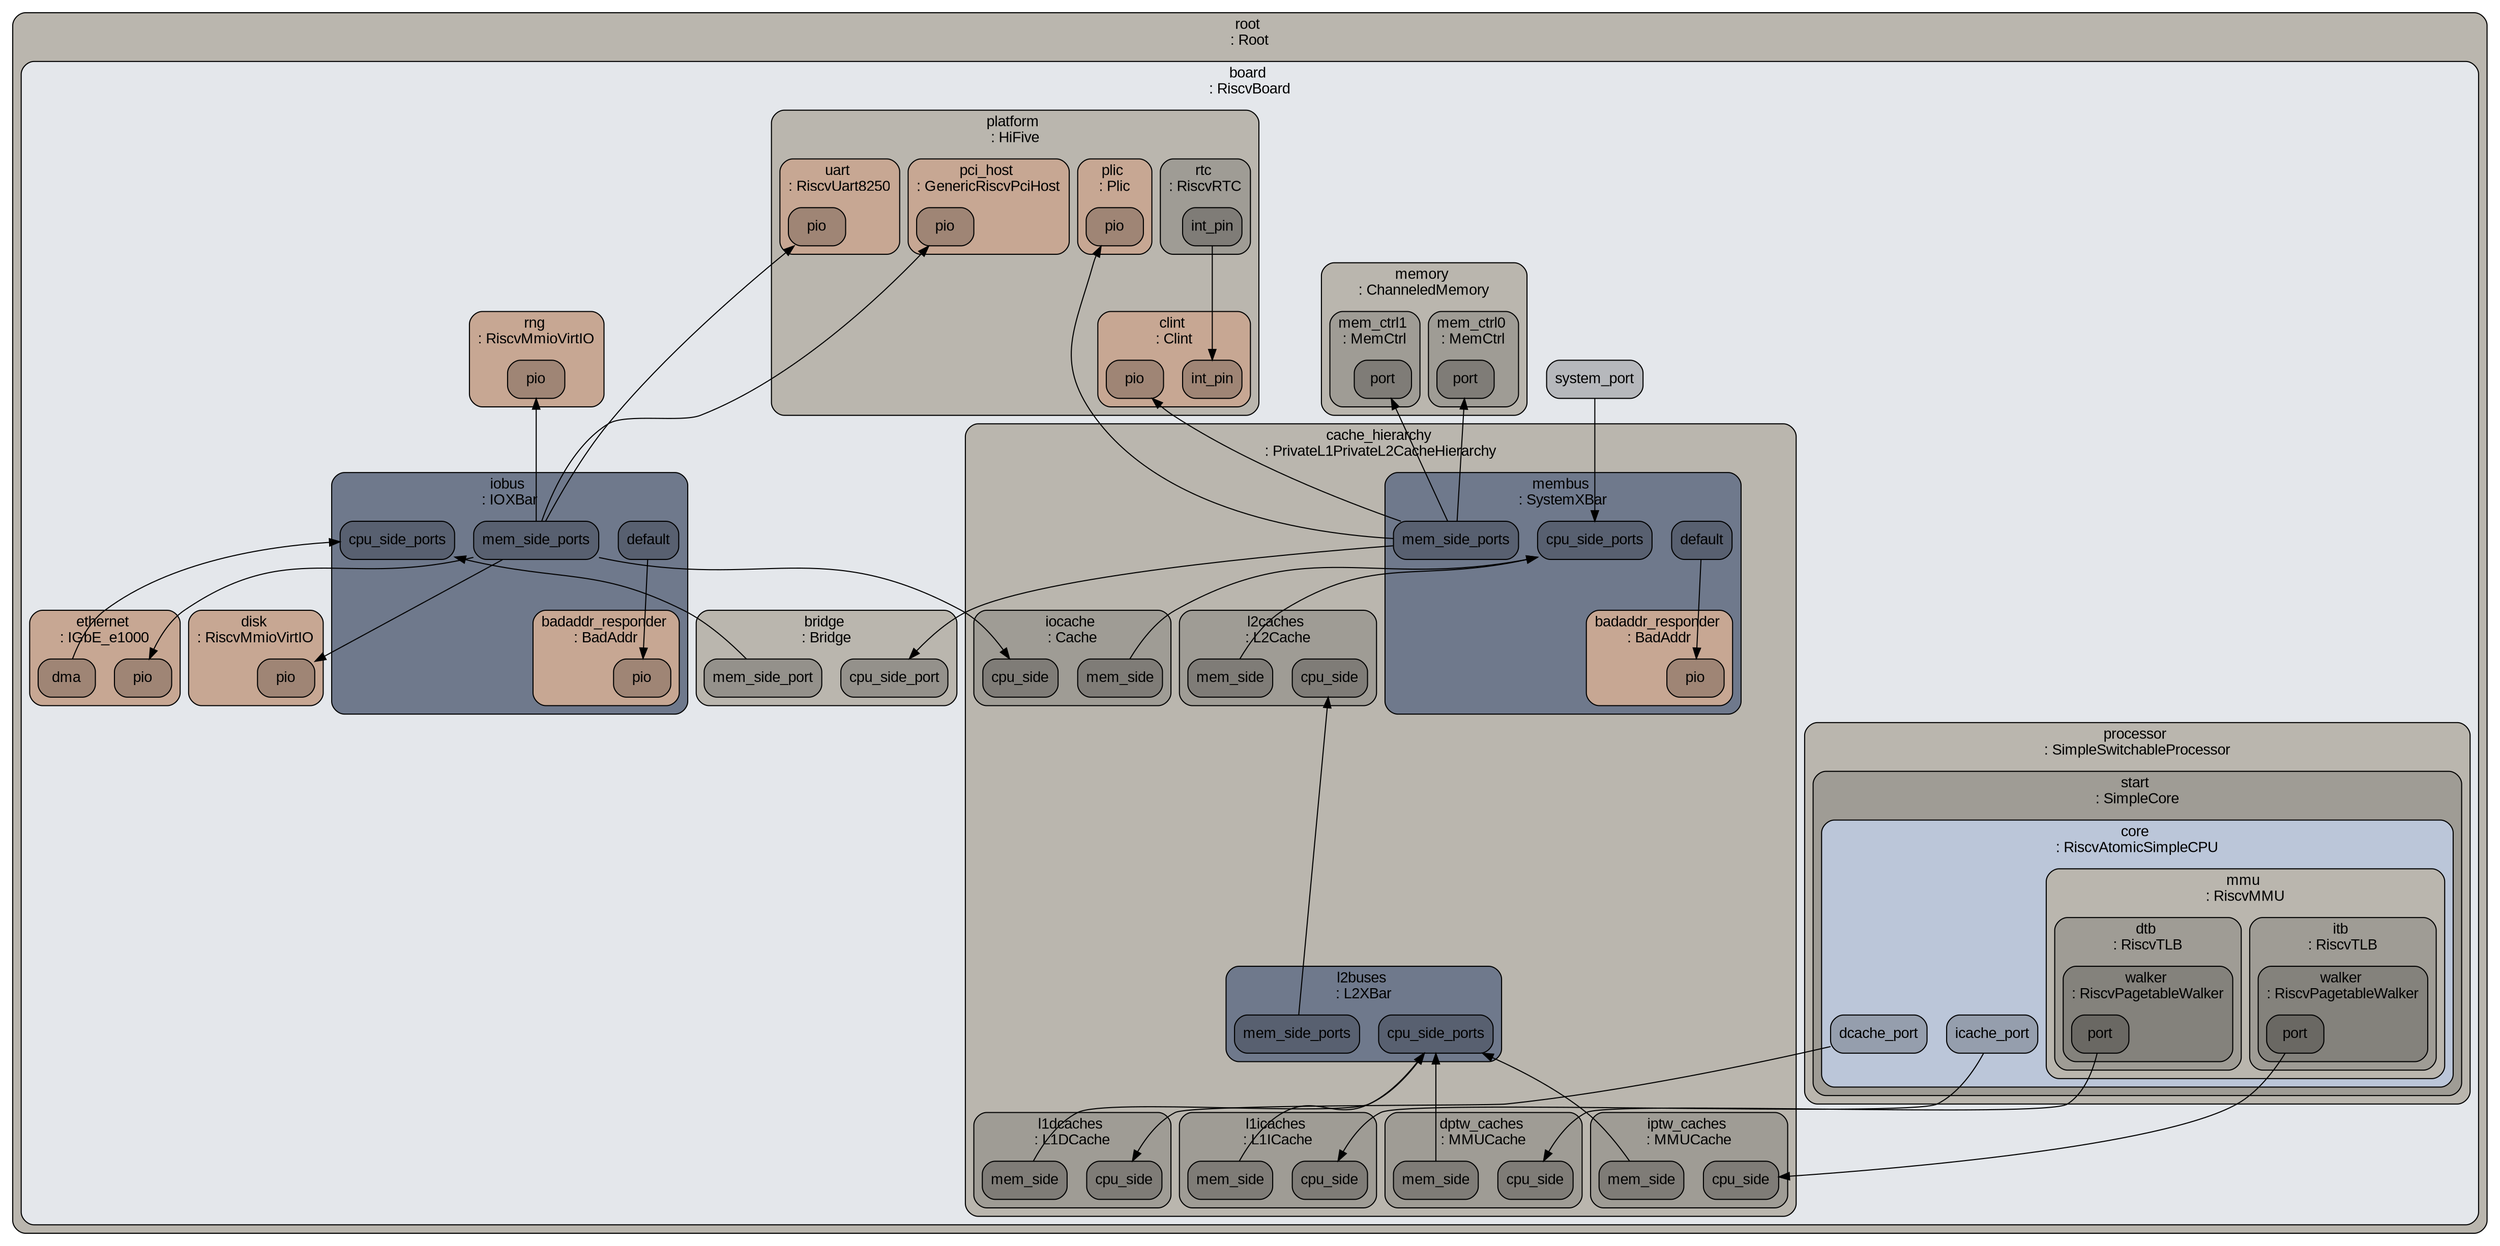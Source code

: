 digraph G {
ranksep="1.3";
subgraph cluster_root {
color="#000000";
fillcolor="#bab6ae";
fontcolor="#000000";
fontname=Arial;
fontsize=14;
label="root \n: Root";
shape=box;
style="rounded, filled";
tooltip="eventq_index&#61;0&#10;\full_system&#61;true&#10;\sim_quantum&#61;1000000000&#10;\time_sync_enable&#61;false&#10;\time_sync_period&#61;100000000000&#10;\time_sync_spin_threshold&#61;100000000";
subgraph cluster_board {
color="#000000";
fillcolor="#e4e7eb";
fontcolor="#000000";
fontname=Arial;
fontsize=14;
label="board \n: RiscvBoard";
shape=box;
style="rounded, filled";
tooltip="auto_unlink_shared_backstore&#61;false&#10;\cache_line_size&#61;64&#10;\eventq_index&#61;0&#10;\exit_on_work_items&#61;true&#10;\init_param&#61;0&#10;\m5ops_base&#61;0&#10;\mem_mode&#61;atomic&#10;\mem_ranges&#61;2147483648:10737418240&#10;\memories&#61;board.memory.mem_ctrl0.dram board.memory.mem_ctrl1.dram&#10;\mmap_using_noreserve&#61;false&#10;\multi_thread&#61;false&#10;\num_work_ids&#61;16&#10;\readfile&#61;riscv-spec2006-O3-16G-bzip2-train-output/readfile&#10;\redirect_paths&#61;&#10;\shadow_rom_ranges&#61;&#10;\shared_backstore&#61;&#10;\symbolfile&#61;&#10;\thermal_components&#61;&#10;\thermal_model&#61;Null&#10;\work_begin_ckpt_count&#61;0&#10;\work_begin_cpu_id_exit&#61;-1&#10;\work_begin_exit_count&#61;0&#10;\work_cpus_ckpt_count&#61;0&#10;\work_end_ckpt_count&#61;0&#10;\work_end_exit_count&#61;0&#10;\work_item_id&#61;-1&#10;\workload&#61;board.workload";
board_system_port [color="#000000", fillcolor="#b6b8bc", fontcolor="#000000", fontname=Arial, fontsize=14, label=system_port, shape=box, style="rounded, filled"];
subgraph cluster_board_dvfs_handler {
color="#000000";
fillcolor="#bab6ae";
fontcolor="#000000";
fontname=Arial;
fontsize=14;
label="dvfs_handler \n: DVFSHandler";
shape=box;
style="rounded, filled";
tooltip="domains&#61;&#10;\enable&#61;false&#10;\eventq_index&#61;0&#10;\sys_clk_domain&#61;board.clk_domain&#10;\transition_latency&#61;100000000";
}

subgraph cluster_board_clk_domain {
color="#000000";
fillcolor="#bab6ae";
fontcolor="#000000";
fontname=Arial;
fontsize=14;
label="clk_domain \n: SrcClockDomain";
shape=box;
style="rounded, filled";
tooltip="clock&#61;333&#10;\domain_id&#61;-1&#10;\eventq_index&#61;0&#10;\init_perf_level&#61;0&#10;\voltage_domain&#61;board.clk_domain.voltage_domain";
subgraph cluster_board_clk_domain_voltage_domain {
color="#000000";
fillcolor="#9f9c95";
fontcolor="#000000";
fontname=Arial;
fontsize=14;
label="voltage_domain \n: VoltageDomain";
shape=box;
style="rounded, filled";
tooltip="eventq_index&#61;0&#10;\voltage&#61;1.0";
}

}

subgraph cluster_board_processor {
color="#000000";
fillcolor="#bab6ae";
fontcolor="#000000";
fontname=Arial;
fontsize=14;
label="processor \n: SimpleSwitchableProcessor";
shape=box;
style="rounded, filled";
tooltip="eventq_index&#61;0&#10;\thermal_domain&#61;Null";
subgraph cluster_board_processor_start {
color="#000000";
fillcolor="#9f9c95";
fontcolor="#000000";
fontname=Arial;
fontsize=14;
label="start \n: SimpleCore";
shape=box;
style="rounded, filled";
tooltip="eventq_index&#61;0&#10;\thermal_domain&#61;Null";
subgraph cluster_board_processor_start_core {
color="#000000";
fillcolor="#bbc6d9";
fontcolor="#000000";
fontname=Arial;
fontsize=14;
label="core \n: RiscvAtomicSimpleCPU";
shape=box;
style="rounded, filled";
tooltip="branchPred&#61;Null&#10;\checker&#61;Null&#10;\clk_domain&#61;board.clk_domain&#10;\cpu_id&#61;0&#10;\decoder&#61;board.processor.start.core.decoder&#10;\do_checkpoint_insts&#61;true&#10;\do_statistics_insts&#61;true&#10;\eventq_index&#61;0&#10;\function_trace&#61;false&#10;\function_trace_start&#61;0&#10;\interrupts&#61;board.processor.start.core.interrupts&#10;\isa&#61;board.processor.start.core.isa&#10;\max_insts_all_threads&#61;0&#10;\max_insts_any_thread&#61;0&#10;\mmu&#61;board.processor.start.core.mmu&#10;\numThreads&#61;1&#10;\power_gating_on_idle&#61;false&#10;\power_model&#61;&#10;\power_state&#61;board.processor.start.core.power_state&#10;\progress_interval&#61;0&#10;\pwr_gating_latency&#61;300&#10;\simpoint_start_insts&#61;&#10;\simulate_data_stalls&#61;false&#10;\simulate_inst_stalls&#61;false&#10;\socket_id&#61;0&#10;\switched_out&#61;false&#10;\syscallRetryLatency&#61;10000&#10;\system&#61;board&#10;\tracer&#61;board.processor.start.core.tracer&#10;\width&#61;1&#10;\workload&#61;";
board_processor_start_core_icache_port [color="#000000", fillcolor="#959ead", fontcolor="#000000", fontname=Arial, fontsize=14, label=icache_port, shape=box, style="rounded, filled"];
board_processor_start_core_dcache_port [color="#000000", fillcolor="#959ead", fontcolor="#000000", fontname=Arial, fontsize=14, label=dcache_port, shape=box, style="rounded, filled"];
subgraph cluster_board_processor_start_core_mmu {
color="#000000";
fillcolor="#bab6ae";
fontcolor="#000000";
fontname=Arial;
fontsize=14;
label="mmu \n: RiscvMMU";
shape=box;
style="rounded, filled";
tooltip="dtb&#61;board.processor.start.core.mmu.dtb&#10;\eventq_index&#61;0&#10;\itb&#61;board.processor.start.core.mmu.itb&#10;\pma_checker&#61;board.processor.start.core.mmu.pma_checker&#10;\pmp&#61;board.processor.start.core.mmu.pmp";
subgraph cluster_board_processor_start_core_mmu_itb {
color="#000000";
fillcolor="#9f9c95";
fontcolor="#000000";
fontname=Arial;
fontsize=14;
label="itb \n: RiscvTLB";
shape=box;
style="rounded, filled";
tooltip="entry_type&#61;instruction&#10;\eventq_index&#61;0&#10;\next_level&#61;Null&#10;\pma_checker&#61;board.processor.start.core.mmu.pma_checker&#10;\pmp&#61;board.processor.start.core.mmu.pmp&#10;\size&#61;64&#10;\walker&#61;board.processor.start.core.mmu.itb.walker";
subgraph cluster_board_processor_start_core_mmu_itb_walker {
color="#000000";
fillcolor="#84827c";
fontcolor="#000000";
fontname=Arial;
fontsize=14;
label="walker \n: RiscvPagetableWalker";
shape=box;
style="rounded, filled";
tooltip="clk_domain&#61;board.clk_domain&#10;\eventq_index&#61;0&#10;\num_squash_per_cycle&#61;4&#10;\pma_checker&#61;board.processor.start.core.mmu.pma_checker&#10;\pmp&#61;board.processor.start.core.mmu.pmp&#10;\power_model&#61;&#10;\power_state&#61;board.processor.start.core.mmu.itb.walker.power_state&#10;\system&#61;board";
board_processor_start_core_mmu_itb_walker_port [color="#000000", fillcolor="#6a6863", fontcolor="#000000", fontname=Arial, fontsize=14, label=port, shape=box, style="rounded, filled"];
subgraph cluster_board_processor_start_core_mmu_itb_walker_power_state {
color="#000000";
fillcolor="#6a6863";
fontcolor="#000000";
fontname=Arial;
fontsize=14;
label="power_state \n: PowerState";
shape=box;
style="rounded, filled";
tooltip="clk_gate_bins&#61;20&#10;\clk_gate_max&#61;1000000000000&#10;\clk_gate_min&#61;1000&#10;\default_state&#61;UNDEFINED&#10;\eventq_index&#61;0&#10;\leaders&#61;&#10;\possible_states&#61;";
}

}

}

subgraph cluster_board_processor_start_core_mmu_dtb {
color="#000000";
fillcolor="#9f9c95";
fontcolor="#000000";
fontname=Arial;
fontsize=14;
label="dtb \n: RiscvTLB";
shape=box;
style="rounded, filled";
tooltip="entry_type&#61;data&#10;\eventq_index&#61;0&#10;\next_level&#61;Null&#10;\pma_checker&#61;board.processor.start.core.mmu.pma_checker&#10;\pmp&#61;board.processor.start.core.mmu.pmp&#10;\size&#61;64&#10;\walker&#61;board.processor.start.core.mmu.dtb.walker";
subgraph cluster_board_processor_start_core_mmu_dtb_walker {
color="#000000";
fillcolor="#84827c";
fontcolor="#000000";
fontname=Arial;
fontsize=14;
label="walker \n: RiscvPagetableWalker";
shape=box;
style="rounded, filled";
tooltip="clk_domain&#61;board.clk_domain&#10;\eventq_index&#61;0&#10;\num_squash_per_cycle&#61;4&#10;\pma_checker&#61;board.processor.start.core.mmu.pma_checker&#10;\pmp&#61;board.processor.start.core.mmu.pmp&#10;\power_model&#61;&#10;\power_state&#61;board.processor.start.core.mmu.dtb.walker.power_state&#10;\system&#61;board";
board_processor_start_core_mmu_dtb_walker_port [color="#000000", fillcolor="#6a6863", fontcolor="#000000", fontname=Arial, fontsize=14, label=port, shape=box, style="rounded, filled"];
subgraph cluster_board_processor_start_core_mmu_dtb_walker_power_state {
color="#000000";
fillcolor="#6a6863";
fontcolor="#000000";
fontname=Arial;
fontsize=14;
label="power_state \n: PowerState";
shape=box;
style="rounded, filled";
tooltip="clk_gate_bins&#61;20&#10;\clk_gate_max&#61;1000000000000&#10;\clk_gate_min&#61;1000&#10;\default_state&#61;UNDEFINED&#10;\eventq_index&#61;0&#10;\leaders&#61;&#10;\possible_states&#61;";
}

}

}

subgraph cluster_board_processor_start_core_mmu_pmp {
color="#000000";
fillcolor="#9f9c95";
fontcolor="#000000";
fontname=Arial;
fontsize=14;
label="pmp \n: PMP";
shape=box;
style="rounded, filled";
tooltip="eventq_index&#61;0&#10;\pmp_entries&#61;16";
}

subgraph cluster_board_processor_start_core_mmu_pma_checker {
color="#000000";
fillcolor="#9f9c95";
fontcolor="#000000";
fontname=Arial;
fontsize=14;
label="pma_checker \n: PMAChecker";
shape=box;
style="rounded, filled";
tooltip="eventq_index&#61;0&#10;\uncacheable&#61;33554432:33603584 201326592:268435456 268435456:268435464 268468224:268472320 268464128:268468224 788529152:805306368 805306368:1073741824 1073741824:1610612736";
}

}

subgraph cluster_board_processor_start_core_tracer {
color="#000000";
fillcolor="#bab6ae";
fontcolor="#000000";
fontname=Arial;
fontsize=14;
label="tracer \n: ExeTracer";
shape=box;
style="rounded, filled";
tooltip="eventq_index&#61;0";
}

subgraph cluster_board_processor_start_core_power_state {
color="#000000";
fillcolor="#bab6ae";
fontcolor="#000000";
fontname=Arial;
fontsize=14;
label="power_state \n: PowerState";
shape=box;
style="rounded, filled";
tooltip="clk_gate_bins&#61;20&#10;\clk_gate_max&#61;1000000000000&#10;\clk_gate_min&#61;1000&#10;\default_state&#61;UNDEFINED&#10;\eventq_index&#61;0&#10;\leaders&#61;&#10;\possible_states&#61;ON CLK_GATED OFF";
}

subgraph cluster_board_processor_start_core_isa {
color="#000000";
fillcolor="#bab6ae";
fontcolor="#000000";
fontname=Arial;
fontsize=14;
label="isa \n: RiscvISA";
shape=box;
style="rounded, filled";
tooltip="eventq_index&#61;0";
}

subgraph cluster_board_processor_start_core_decoder {
color="#000000";
fillcolor="#bab6ae";
fontcolor="#000000";
fontname=Arial;
fontsize=14;
label="decoder \n: RiscvDecoder";
shape=box;
style="rounded, filled";
tooltip="eventq_index&#61;0&#10;\isa&#61;board.processor.start.core.isa";
}

subgraph cluster_board_processor_start_core_interrupts {
color="#000000";
fillcolor="#bab6ae";
fontcolor="#000000";
fontname=Arial;
fontsize=14;
label="interrupts \n: RiscvInterrupts";
shape=box;
style="rounded, filled";
tooltip="eventq_index&#61;0";
}

}

}

subgraph cluster_board_processor_switch {
color="#000000";
fillcolor="#9f9c95";
fontcolor="#000000";
fontname=Arial;
fontsize=14;
label="switch \n: SimpleCore";
shape=box;
style="rounded, filled";
tooltip="eventq_index&#61;0&#10;\thermal_domain&#61;Null";
subgraph cluster_board_processor_switch_core {
color="#000000";
fillcolor="#bbc6d9";
fontcolor="#000000";
fontname=Arial;
fontsize=14;
label="core \n: RiscvO3CPU";
shape=box;
style="rounded, filled";
tooltip="LFSTSize&#61;1024&#10;\LQEntries&#61;32&#10;\LSQCheckLoads&#61;true&#10;\LSQDepCheckShift&#61;4&#10;\SQEntries&#61;32&#10;\SSITSize&#61;1024&#10;\activity&#61;0&#10;\backComSize&#61;5&#10;\branchPred&#61;board.processor.switch.core.branchPred&#10;\cacheLoadPorts&#61;200&#10;\cacheStorePorts&#61;200&#10;\checker&#61;Null&#10;\clk_domain&#61;board.clk_domain&#10;\commitToDecodeDelay&#61;1&#10;\commitToFetchDelay&#61;1&#10;\commitToIEWDelay&#61;1&#10;\commitToRenameDelay&#61;1&#10;\commitWidth&#61;8&#10;\cpu_id&#61;0&#10;\decodeToFetchDelay&#61;1&#10;\decodeToRenameDelay&#61;1&#10;\decodeWidth&#61;8&#10;\decoder&#61;board.processor.switch.core.decoder&#10;\dispatchWidth&#61;8&#10;\do_checkpoint_insts&#61;true&#10;\do_statistics_insts&#61;true&#10;\eventq_index&#61;0&#10;\fetchBufferSize&#61;64&#10;\fetchQueueSize&#61;32&#10;\fetchToDecodeDelay&#61;1&#10;\fetchTrapLatency&#61;1&#10;\fetchWidth&#61;8&#10;\forwardComSize&#61;5&#10;\fuPool&#61;board.processor.switch.core.fuPool&#10;\function_trace&#61;false&#10;\function_trace_start&#61;0&#10;\iewToCommitDelay&#61;1&#10;\iewToDecodeDelay&#61;1&#10;\iewToFetchDelay&#61;1&#10;\iewToRenameDelay&#61;1&#10;\interrupts&#61;&#10;\isa&#61;board.processor.switch.core.isa&#10;\issueToExecuteDelay&#61;1&#10;\issueWidth&#61;8&#10;\max_insts_all_threads&#61;0&#10;\max_insts_any_thread&#61;0&#10;\mmu&#61;board.processor.switch.core.mmu&#10;\needsTSO&#61;false&#10;\numIQEntries&#61;64&#10;\numPhysCCRegs&#61;0&#10;\numPhysFloatRegs&#61;256&#10;\numPhysIntRegs&#61;256&#10;\numPhysVecPredRegs&#61;32&#10;\numPhysVecRegs&#61;256&#10;\numROBEntries&#61;192&#10;\numRobs&#61;1&#10;\numThreads&#61;1&#10;\power_gating_on_idle&#61;false&#10;\power_model&#61;&#10;\power_state&#61;board.processor.switch.core.power_state&#10;\progress_interval&#61;0&#10;\pwr_gating_latency&#61;300&#10;\renameToDecodeDelay&#61;1&#10;\renameToFetchDelay&#61;1&#10;\renameToIEWDelay&#61;2&#10;\renameToROBDelay&#61;1&#10;\renameWidth&#61;8&#10;\simpoint_start_insts&#61;&#10;\smtCommitPolicy&#61;RoundRobin&#10;\smtFetchPolicy&#61;RoundRobin&#10;\smtIQPolicy&#61;Partitioned&#10;\smtIQThreshold&#61;100&#10;\smtLSQPolicy&#61;Partitioned&#10;\smtLSQThreshold&#61;100&#10;\smtNumFetchingThreads&#61;1&#10;\smtROBPolicy&#61;Partitioned&#10;\smtROBThreshold&#61;100&#10;\socket_id&#61;0&#10;\squashWidth&#61;8&#10;\store_set_clear_period&#61;250000&#10;\switched_out&#61;true&#10;\syscallRetryLatency&#61;10000&#10;\system&#61;board&#10;\tracer&#61;board.processor.switch.core.tracer&#10;\trapLatency&#61;13&#10;\wbWidth&#61;8&#10;\workload&#61;";
subgraph cluster_board_processor_switch_core_mmu {
color="#000000";
fillcolor="#bab6ae";
fontcolor="#000000";
fontname=Arial;
fontsize=14;
label="mmu \n: RiscvMMU";
shape=box;
style="rounded, filled";
tooltip="dtb&#61;board.processor.switch.core.mmu.dtb&#10;\eventq_index&#61;0&#10;\itb&#61;board.processor.switch.core.mmu.itb&#10;\pma_checker&#61;board.processor.switch.core.mmu.pma_checker&#10;\pmp&#61;board.processor.switch.core.mmu.pmp";
subgraph cluster_board_processor_switch_core_mmu_itb {
color="#000000";
fillcolor="#9f9c95";
fontcolor="#000000";
fontname=Arial;
fontsize=14;
label="itb \n: RiscvTLB";
shape=box;
style="rounded, filled";
tooltip="entry_type&#61;instruction&#10;\eventq_index&#61;0&#10;\next_level&#61;Null&#10;\pma_checker&#61;board.processor.switch.core.mmu.pma_checker&#10;\pmp&#61;board.processor.switch.core.mmu.pmp&#10;\size&#61;64&#10;\walker&#61;board.processor.switch.core.mmu.itb.walker";
subgraph cluster_board_processor_switch_core_mmu_itb_walker {
color="#000000";
fillcolor="#84827c";
fontcolor="#000000";
fontname=Arial;
fontsize=14;
label="walker \n: RiscvPagetableWalker";
shape=box;
style="rounded, filled";
tooltip="clk_domain&#61;board.clk_domain&#10;\eventq_index&#61;0&#10;\num_squash_per_cycle&#61;4&#10;\pma_checker&#61;board.processor.switch.core.mmu.pma_checker&#10;\pmp&#61;board.processor.switch.core.mmu.pmp&#10;\power_model&#61;&#10;\power_state&#61;board.processor.switch.core.mmu.itb.walker.power_state&#10;\system&#61;board";
subgraph cluster_board_processor_switch_core_mmu_itb_walker_power_state {
color="#000000";
fillcolor="#6a6863";
fontcolor="#000000";
fontname=Arial;
fontsize=14;
label="power_state \n: PowerState";
shape=box;
style="rounded, filled";
tooltip="clk_gate_bins&#61;20&#10;\clk_gate_max&#61;1000000000000&#10;\clk_gate_min&#61;1000&#10;\default_state&#61;UNDEFINED&#10;\eventq_index&#61;0&#10;\leaders&#61;&#10;\possible_states&#61;";
}

}

}

subgraph cluster_board_processor_switch_core_mmu_dtb {
color="#000000";
fillcolor="#9f9c95";
fontcolor="#000000";
fontname=Arial;
fontsize=14;
label="dtb \n: RiscvTLB";
shape=box;
style="rounded, filled";
tooltip="entry_type&#61;data&#10;\eventq_index&#61;0&#10;\next_level&#61;Null&#10;\pma_checker&#61;board.processor.switch.core.mmu.pma_checker&#10;\pmp&#61;board.processor.switch.core.mmu.pmp&#10;\size&#61;64&#10;\walker&#61;board.processor.switch.core.mmu.dtb.walker";
subgraph cluster_board_processor_switch_core_mmu_dtb_walker {
color="#000000";
fillcolor="#84827c";
fontcolor="#000000";
fontname=Arial;
fontsize=14;
label="walker \n: RiscvPagetableWalker";
shape=box;
style="rounded, filled";
tooltip="clk_domain&#61;board.clk_domain&#10;\eventq_index&#61;0&#10;\num_squash_per_cycle&#61;4&#10;\pma_checker&#61;board.processor.switch.core.mmu.pma_checker&#10;\pmp&#61;board.processor.switch.core.mmu.pmp&#10;\power_model&#61;&#10;\power_state&#61;board.processor.switch.core.mmu.dtb.walker.power_state&#10;\system&#61;board";
subgraph cluster_board_processor_switch_core_mmu_dtb_walker_power_state {
color="#000000";
fillcolor="#6a6863";
fontcolor="#000000";
fontname=Arial;
fontsize=14;
label="power_state \n: PowerState";
shape=box;
style="rounded, filled";
tooltip="clk_gate_bins&#61;20&#10;\clk_gate_max&#61;1000000000000&#10;\clk_gate_min&#61;1000&#10;\default_state&#61;UNDEFINED&#10;\eventq_index&#61;0&#10;\leaders&#61;&#10;\possible_states&#61;";
}

}

}

subgraph cluster_board_processor_switch_core_mmu_pmp {
color="#000000";
fillcolor="#9f9c95";
fontcolor="#000000";
fontname=Arial;
fontsize=14;
label="pmp \n: PMP";
shape=box;
style="rounded, filled";
tooltip="eventq_index&#61;0&#10;\pmp_entries&#61;16";
}

subgraph cluster_board_processor_switch_core_mmu_pma_checker {
color="#000000";
fillcolor="#9f9c95";
fontcolor="#000000";
fontname=Arial;
fontsize=14;
label="pma_checker \n: PMAChecker";
shape=box;
style="rounded, filled";
tooltip="eventq_index&#61;0&#10;\uncacheable&#61;33554432:33603584 201326592:268435456 268435456:268435464 268468224:268472320 268464128:268468224 788529152:805306368 805306368:1073741824 1073741824:1610612736";
}

}

subgraph cluster_board_processor_switch_core_fuPool {
color="#000000";
fillcolor="#bab6ae";
fontcolor="#000000";
fontname=Arial;
fontsize=14;
label="fuPool \n: DefaultFUPool";
shape=box;
style="rounded, filled";
tooltip="FUList&#61;board.processor.switch.core.fuPool.FUList0 board.processor.switch.core.fuPool.FUList1 board.processor.switch.core.fuPool.FUList2 board.processor.switch.core.fuPool.FUList3 board.processor.switch.core.fuPool.FUList4 board.processor.switch.core.fuPool.FUList5 board.processor.switch.core.fuPool.FUList6 board.processor.switch.core.fuPool.FUList7 board.processor.switch.core.fuPool.FUList8 board.processor.switch.core.fuPool.FUList9&#10;\eventq_index&#61;0";
subgraph cluster_board_processor_switch_core_fuPool_FUList0 {
color="#000000";
fillcolor="#9f9c95";
fontcolor="#000000";
fontname=Arial;
fontsize=14;
label="FUList0 \n: IntALU";
shape=box;
style="rounded, filled";
tooltip="count&#61;6&#10;\eventq_index&#61;0&#10;\opList&#61;board.processor.switch.core.fuPool.FUList0.opList";
subgraph cluster_board_processor_switch_core_fuPool_FUList0_opList {
color="#000000";
fillcolor="#84827c";
fontcolor="#000000";
fontname=Arial;
fontsize=14;
label="opList \n: OpDesc";
shape=box;
style="rounded, filled";
tooltip="eventq_index&#61;0&#10;\opClass&#61;IntAlu&#10;\opLat&#61;1&#10;\pipelined&#61;true";
}

}

subgraph cluster_board_processor_switch_core_fuPool_FUList1 {
color="#000000";
fillcolor="#9f9c95";
fontcolor="#000000";
fontname=Arial;
fontsize=14;
label="FUList1 \n: IntMultDiv";
shape=box;
style="rounded, filled";
tooltip="count&#61;2&#10;\eventq_index&#61;0&#10;\opList&#61;board.processor.switch.core.fuPool.FUList1.opList0 board.processor.switch.core.fuPool.FUList1.opList1";
subgraph cluster_board_processor_switch_core_fuPool_FUList1_opList0 {
color="#000000";
fillcolor="#84827c";
fontcolor="#000000";
fontname=Arial;
fontsize=14;
label="opList0 \n: OpDesc";
shape=box;
style="rounded, filled";
tooltip="eventq_index&#61;0&#10;\opClass&#61;IntMult&#10;\opLat&#61;3&#10;\pipelined&#61;true";
}

subgraph cluster_board_processor_switch_core_fuPool_FUList1_opList1 {
color="#000000";
fillcolor="#84827c";
fontcolor="#000000";
fontname=Arial;
fontsize=14;
label="opList1 \n: OpDesc";
shape=box;
style="rounded, filled";
tooltip="eventq_index&#61;0&#10;\opClass&#61;IntDiv&#10;\opLat&#61;20&#10;\pipelined&#61;false";
}

}

subgraph cluster_board_processor_switch_core_fuPool_FUList2 {
color="#000000";
fillcolor="#9f9c95";
fontcolor="#000000";
fontname=Arial;
fontsize=14;
label="FUList2 \n: FP_ALU";
shape=box;
style="rounded, filled";
tooltip="count&#61;4&#10;\eventq_index&#61;0&#10;\opList&#61;board.processor.switch.core.fuPool.FUList2.opList0 board.processor.switch.core.fuPool.FUList2.opList1 board.processor.switch.core.fuPool.FUList2.opList2";
subgraph cluster_board_processor_switch_core_fuPool_FUList2_opList0 {
color="#000000";
fillcolor="#84827c";
fontcolor="#000000";
fontname=Arial;
fontsize=14;
label="opList0 \n: OpDesc";
shape=box;
style="rounded, filled";
tooltip="eventq_index&#61;0&#10;\opClass&#61;FloatAdd&#10;\opLat&#61;2&#10;\pipelined&#61;true";
}

subgraph cluster_board_processor_switch_core_fuPool_FUList2_opList1 {
color="#000000";
fillcolor="#84827c";
fontcolor="#000000";
fontname=Arial;
fontsize=14;
label="opList1 \n: OpDesc";
shape=box;
style="rounded, filled";
tooltip="eventq_index&#61;0&#10;\opClass&#61;FloatCmp&#10;\opLat&#61;2&#10;\pipelined&#61;true";
}

subgraph cluster_board_processor_switch_core_fuPool_FUList2_opList2 {
color="#000000";
fillcolor="#84827c";
fontcolor="#000000";
fontname=Arial;
fontsize=14;
label="opList2 \n: OpDesc";
shape=box;
style="rounded, filled";
tooltip="eventq_index&#61;0&#10;\opClass&#61;FloatCvt&#10;\opLat&#61;2&#10;\pipelined&#61;true";
}

}

subgraph cluster_board_processor_switch_core_fuPool_FUList3 {
color="#000000";
fillcolor="#9f9c95";
fontcolor="#000000";
fontname=Arial;
fontsize=14;
label="FUList3 \n: FP_MultDiv";
shape=box;
style="rounded, filled";
tooltip="count&#61;2&#10;\eventq_index&#61;0&#10;\opList&#61;board.processor.switch.core.fuPool.FUList3.opList0 board.processor.switch.core.fuPool.FUList3.opList1 board.processor.switch.core.fuPool.FUList3.opList2 board.processor.switch.core.fuPool.FUList3.opList3 board.processor.switch.core.fuPool.FUList3.opList4";
subgraph cluster_board_processor_switch_core_fuPool_FUList3_opList0 {
color="#000000";
fillcolor="#84827c";
fontcolor="#000000";
fontname=Arial;
fontsize=14;
label="opList0 \n: OpDesc";
shape=box;
style="rounded, filled";
tooltip="eventq_index&#61;0&#10;\opClass&#61;FloatMult&#10;\opLat&#61;4&#10;\pipelined&#61;true";
}

subgraph cluster_board_processor_switch_core_fuPool_FUList3_opList1 {
color="#000000";
fillcolor="#84827c";
fontcolor="#000000";
fontname=Arial;
fontsize=14;
label="opList1 \n: OpDesc";
shape=box;
style="rounded, filled";
tooltip="eventq_index&#61;0&#10;\opClass&#61;FloatMultAcc&#10;\opLat&#61;5&#10;\pipelined&#61;true";
}

subgraph cluster_board_processor_switch_core_fuPool_FUList3_opList2 {
color="#000000";
fillcolor="#84827c";
fontcolor="#000000";
fontname=Arial;
fontsize=14;
label="opList2 \n: OpDesc";
shape=box;
style="rounded, filled";
tooltip="eventq_index&#61;0&#10;\opClass&#61;FloatMisc&#10;\opLat&#61;3&#10;\pipelined&#61;true";
}

subgraph cluster_board_processor_switch_core_fuPool_FUList3_opList3 {
color="#000000";
fillcolor="#84827c";
fontcolor="#000000";
fontname=Arial;
fontsize=14;
label="opList3 \n: OpDesc";
shape=box;
style="rounded, filled";
tooltip="eventq_index&#61;0&#10;\opClass&#61;FloatDiv&#10;\opLat&#61;12&#10;\pipelined&#61;false";
}

subgraph cluster_board_processor_switch_core_fuPool_FUList3_opList4 {
color="#000000";
fillcolor="#84827c";
fontcolor="#000000";
fontname=Arial;
fontsize=14;
label="opList4 \n: OpDesc";
shape=box;
style="rounded, filled";
tooltip="eventq_index&#61;0&#10;\opClass&#61;FloatSqrt&#10;\opLat&#61;24&#10;\pipelined&#61;false";
}

}

subgraph cluster_board_processor_switch_core_fuPool_FUList4 {
color="#000000";
fillcolor="#9f9c95";
fontcolor="#000000";
fontname=Arial;
fontsize=14;
label="FUList4 \n: ReadPort";
shape=box;
style="rounded, filled";
tooltip="count&#61;0&#10;\eventq_index&#61;0&#10;\opList&#61;board.processor.switch.core.fuPool.FUList4.opList0 board.processor.switch.core.fuPool.FUList4.opList1";
subgraph cluster_board_processor_switch_core_fuPool_FUList4_opList0 {
color="#000000";
fillcolor="#84827c";
fontcolor="#000000";
fontname=Arial;
fontsize=14;
label="opList0 \n: OpDesc";
shape=box;
style="rounded, filled";
tooltip="eventq_index&#61;0&#10;\opClass&#61;MemRead&#10;\opLat&#61;1&#10;\pipelined&#61;true";
}

subgraph cluster_board_processor_switch_core_fuPool_FUList4_opList1 {
color="#000000";
fillcolor="#84827c";
fontcolor="#000000";
fontname=Arial;
fontsize=14;
label="opList1 \n: OpDesc";
shape=box;
style="rounded, filled";
tooltip="eventq_index&#61;0&#10;\opClass&#61;FloatMemRead&#10;\opLat&#61;1&#10;\pipelined&#61;true";
}

}

subgraph cluster_board_processor_switch_core_fuPool_FUList5 {
color="#000000";
fillcolor="#9f9c95";
fontcolor="#000000";
fontname=Arial;
fontsize=14;
label="FUList5 \n: SIMD_Unit";
shape=box;
style="rounded, filled";
tooltip="count&#61;4&#10;\eventq_index&#61;0&#10;\opList&#61;board.processor.switch.core.fuPool.FUList5.opList00 board.processor.switch.core.fuPool.FUList5.opList01 board.processor.switch.core.fuPool.FUList5.opList02 board.processor.switch.core.fuPool.FUList5.opList03 board.processor.switch.core.fuPool.FUList5.opList04 board.processor.switch.core.fuPool.FUList5.opList05 board.processor.switch.core.fuPool.FUList5.opList06 board.processor.switch.core.fuPool.FUList5.opList07 board.processor.switch.core.fuPool.FUList5.opList08 board.processor.switch.core.fuPool.FUList5.opList09 board.processor.switch.core.fuPool.FUList5.opList10 board.processor.switch.core.fuPool.FUList5.opList11 board.processor.switch.core.fuPool.FUList5.opList12 board.processor.switch.core.fuPool.FUList5.opList13 board.processor.switch.core.fuPool.FUList5.opList14 board.processor.switch.core.fuPool.FUList5.opList15 board.processor.switch.core.fuPool.FUList5.opList16 board.processor.switch.core.fuPool.FUList5.opList17 board.processor.switch.core.fuPool.FUList5.opList18 board.processor.switch.core.fuPool.FUList5.opList19 board.processor.switch.core.fuPool.FUList5.opList20 board.processor.switch.core.fuPool.FUList5.opList21 board.processor.switch.core.fuPool.FUList5.opList22 board.processor.switch.core.fuPool.FUList5.opList23 board.processor.switch.core.fuPool.FUList5.opList24 board.processor.switch.core.fuPool.FUList5.opList25";
subgraph cluster_board_processor_switch_core_fuPool_FUList5_opList00 {
color="#000000";
fillcolor="#84827c";
fontcolor="#000000";
fontname=Arial;
fontsize=14;
label="opList00 \n: OpDesc";
shape=box;
style="rounded, filled";
tooltip="eventq_index&#61;0&#10;\opClass&#61;SimdAdd&#10;\opLat&#61;1&#10;\pipelined&#61;true";
}

subgraph cluster_board_processor_switch_core_fuPool_FUList5_opList01 {
color="#000000";
fillcolor="#84827c";
fontcolor="#000000";
fontname=Arial;
fontsize=14;
label="opList01 \n: OpDesc";
shape=box;
style="rounded, filled";
tooltip="eventq_index&#61;0&#10;\opClass&#61;SimdAddAcc&#10;\opLat&#61;1&#10;\pipelined&#61;true";
}

subgraph cluster_board_processor_switch_core_fuPool_FUList5_opList02 {
color="#000000";
fillcolor="#84827c";
fontcolor="#000000";
fontname=Arial;
fontsize=14;
label="opList02 \n: OpDesc";
shape=box;
style="rounded, filled";
tooltip="eventq_index&#61;0&#10;\opClass&#61;SimdAlu&#10;\opLat&#61;1&#10;\pipelined&#61;true";
}

subgraph cluster_board_processor_switch_core_fuPool_FUList5_opList03 {
color="#000000";
fillcolor="#84827c";
fontcolor="#000000";
fontname=Arial;
fontsize=14;
label="opList03 \n: OpDesc";
shape=box;
style="rounded, filled";
tooltip="eventq_index&#61;0&#10;\opClass&#61;SimdCmp&#10;\opLat&#61;1&#10;\pipelined&#61;true";
}

subgraph cluster_board_processor_switch_core_fuPool_FUList5_opList04 {
color="#000000";
fillcolor="#84827c";
fontcolor="#000000";
fontname=Arial;
fontsize=14;
label="opList04 \n: OpDesc";
shape=box;
style="rounded, filled";
tooltip="eventq_index&#61;0&#10;\opClass&#61;SimdCvt&#10;\opLat&#61;1&#10;\pipelined&#61;true";
}

subgraph cluster_board_processor_switch_core_fuPool_FUList5_opList05 {
color="#000000";
fillcolor="#84827c";
fontcolor="#000000";
fontname=Arial;
fontsize=14;
label="opList05 \n: OpDesc";
shape=box;
style="rounded, filled";
tooltip="eventq_index&#61;0&#10;\opClass&#61;SimdMisc&#10;\opLat&#61;1&#10;\pipelined&#61;true";
}

subgraph cluster_board_processor_switch_core_fuPool_FUList5_opList06 {
color="#000000";
fillcolor="#84827c";
fontcolor="#000000";
fontname=Arial;
fontsize=14;
label="opList06 \n: OpDesc";
shape=box;
style="rounded, filled";
tooltip="eventq_index&#61;0&#10;\opClass&#61;SimdMult&#10;\opLat&#61;1&#10;\pipelined&#61;true";
}

subgraph cluster_board_processor_switch_core_fuPool_FUList5_opList07 {
color="#000000";
fillcolor="#84827c";
fontcolor="#000000";
fontname=Arial;
fontsize=14;
label="opList07 \n: OpDesc";
shape=box;
style="rounded, filled";
tooltip="eventq_index&#61;0&#10;\opClass&#61;SimdMultAcc&#10;\opLat&#61;1&#10;\pipelined&#61;true";
}

subgraph cluster_board_processor_switch_core_fuPool_FUList5_opList08 {
color="#000000";
fillcolor="#84827c";
fontcolor="#000000";
fontname=Arial;
fontsize=14;
label="opList08 \n: OpDesc";
shape=box;
style="rounded, filled";
tooltip="eventq_index&#61;0&#10;\opClass&#61;SimdShift&#10;\opLat&#61;1&#10;\pipelined&#61;true";
}

subgraph cluster_board_processor_switch_core_fuPool_FUList5_opList09 {
color="#000000";
fillcolor="#84827c";
fontcolor="#000000";
fontname=Arial;
fontsize=14;
label="opList09 \n: OpDesc";
shape=box;
style="rounded, filled";
tooltip="eventq_index&#61;0&#10;\opClass&#61;SimdShiftAcc&#10;\opLat&#61;1&#10;\pipelined&#61;true";
}

subgraph cluster_board_processor_switch_core_fuPool_FUList5_opList10 {
color="#000000";
fillcolor="#84827c";
fontcolor="#000000";
fontname=Arial;
fontsize=14;
label="opList10 \n: OpDesc";
shape=box;
style="rounded, filled";
tooltip="eventq_index&#61;0&#10;\opClass&#61;SimdDiv&#10;\opLat&#61;1&#10;\pipelined&#61;true";
}

subgraph cluster_board_processor_switch_core_fuPool_FUList5_opList11 {
color="#000000";
fillcolor="#84827c";
fontcolor="#000000";
fontname=Arial;
fontsize=14;
label="opList11 \n: OpDesc";
shape=box;
style="rounded, filled";
tooltip="eventq_index&#61;0&#10;\opClass&#61;SimdSqrt&#10;\opLat&#61;1&#10;\pipelined&#61;true";
}

subgraph cluster_board_processor_switch_core_fuPool_FUList5_opList12 {
color="#000000";
fillcolor="#84827c";
fontcolor="#000000";
fontname=Arial;
fontsize=14;
label="opList12 \n: OpDesc";
shape=box;
style="rounded, filled";
tooltip="eventq_index&#61;0&#10;\opClass&#61;SimdFloatAdd&#10;\opLat&#61;1&#10;\pipelined&#61;true";
}

subgraph cluster_board_processor_switch_core_fuPool_FUList5_opList13 {
color="#000000";
fillcolor="#84827c";
fontcolor="#000000";
fontname=Arial;
fontsize=14;
label="opList13 \n: OpDesc";
shape=box;
style="rounded, filled";
tooltip="eventq_index&#61;0&#10;\opClass&#61;SimdFloatAlu&#10;\opLat&#61;1&#10;\pipelined&#61;true";
}

subgraph cluster_board_processor_switch_core_fuPool_FUList5_opList14 {
color="#000000";
fillcolor="#84827c";
fontcolor="#000000";
fontname=Arial;
fontsize=14;
label="opList14 \n: OpDesc";
shape=box;
style="rounded, filled";
tooltip="eventq_index&#61;0&#10;\opClass&#61;SimdFloatCmp&#10;\opLat&#61;1&#10;\pipelined&#61;true";
}

subgraph cluster_board_processor_switch_core_fuPool_FUList5_opList15 {
color="#000000";
fillcolor="#84827c";
fontcolor="#000000";
fontname=Arial;
fontsize=14;
label="opList15 \n: OpDesc";
shape=box;
style="rounded, filled";
tooltip="eventq_index&#61;0&#10;\opClass&#61;SimdFloatCvt&#10;\opLat&#61;1&#10;\pipelined&#61;true";
}

subgraph cluster_board_processor_switch_core_fuPool_FUList5_opList16 {
color="#000000";
fillcolor="#84827c";
fontcolor="#000000";
fontname=Arial;
fontsize=14;
label="opList16 \n: OpDesc";
shape=box;
style="rounded, filled";
tooltip="eventq_index&#61;0&#10;\opClass&#61;SimdFloatDiv&#10;\opLat&#61;1&#10;\pipelined&#61;true";
}

subgraph cluster_board_processor_switch_core_fuPool_FUList5_opList17 {
color="#000000";
fillcolor="#84827c";
fontcolor="#000000";
fontname=Arial;
fontsize=14;
label="opList17 \n: OpDesc";
shape=box;
style="rounded, filled";
tooltip="eventq_index&#61;0&#10;\opClass&#61;SimdFloatMisc&#10;\opLat&#61;1&#10;\pipelined&#61;true";
}

subgraph cluster_board_processor_switch_core_fuPool_FUList5_opList18 {
color="#000000";
fillcolor="#84827c";
fontcolor="#000000";
fontname=Arial;
fontsize=14;
label="opList18 \n: OpDesc";
shape=box;
style="rounded, filled";
tooltip="eventq_index&#61;0&#10;\opClass&#61;SimdFloatMult&#10;\opLat&#61;1&#10;\pipelined&#61;true";
}

subgraph cluster_board_processor_switch_core_fuPool_FUList5_opList19 {
color="#000000";
fillcolor="#84827c";
fontcolor="#000000";
fontname=Arial;
fontsize=14;
label="opList19 \n: OpDesc";
shape=box;
style="rounded, filled";
tooltip="eventq_index&#61;0&#10;\opClass&#61;SimdFloatMultAcc&#10;\opLat&#61;1&#10;\pipelined&#61;true";
}

subgraph cluster_board_processor_switch_core_fuPool_FUList5_opList20 {
color="#000000";
fillcolor="#84827c";
fontcolor="#000000";
fontname=Arial;
fontsize=14;
label="opList20 \n: OpDesc";
shape=box;
style="rounded, filled";
tooltip="eventq_index&#61;0&#10;\opClass&#61;SimdFloatSqrt&#10;\opLat&#61;1&#10;\pipelined&#61;true";
}

subgraph cluster_board_processor_switch_core_fuPool_FUList5_opList21 {
color="#000000";
fillcolor="#84827c";
fontcolor="#000000";
fontname=Arial;
fontsize=14;
label="opList21 \n: OpDesc";
shape=box;
style="rounded, filled";
tooltip="eventq_index&#61;0&#10;\opClass&#61;SimdReduceAdd&#10;\opLat&#61;1&#10;\pipelined&#61;true";
}

subgraph cluster_board_processor_switch_core_fuPool_FUList5_opList22 {
color="#000000";
fillcolor="#84827c";
fontcolor="#000000";
fontname=Arial;
fontsize=14;
label="opList22 \n: OpDesc";
shape=box;
style="rounded, filled";
tooltip="eventq_index&#61;0&#10;\opClass&#61;SimdReduceAlu&#10;\opLat&#61;1&#10;\pipelined&#61;true";
}

subgraph cluster_board_processor_switch_core_fuPool_FUList5_opList23 {
color="#000000";
fillcolor="#84827c";
fontcolor="#000000";
fontname=Arial;
fontsize=14;
label="opList23 \n: OpDesc";
shape=box;
style="rounded, filled";
tooltip="eventq_index&#61;0&#10;\opClass&#61;SimdReduceCmp&#10;\opLat&#61;1&#10;\pipelined&#61;true";
}

subgraph cluster_board_processor_switch_core_fuPool_FUList5_opList24 {
color="#000000";
fillcolor="#84827c";
fontcolor="#000000";
fontname=Arial;
fontsize=14;
label="opList24 \n: OpDesc";
shape=box;
style="rounded, filled";
tooltip="eventq_index&#61;0&#10;\opClass&#61;SimdFloatReduceAdd&#10;\opLat&#61;1&#10;\pipelined&#61;true";
}

subgraph cluster_board_processor_switch_core_fuPool_FUList5_opList25 {
color="#000000";
fillcolor="#84827c";
fontcolor="#000000";
fontname=Arial;
fontsize=14;
label="opList25 \n: OpDesc";
shape=box;
style="rounded, filled";
tooltip="eventq_index&#61;0&#10;\opClass&#61;SimdFloatReduceCmp&#10;\opLat&#61;1&#10;\pipelined&#61;true";
}

}

subgraph cluster_board_processor_switch_core_fuPool_FUList6 {
color="#000000";
fillcolor="#9f9c95";
fontcolor="#000000";
fontname=Arial;
fontsize=14;
label="FUList6 \n: PredALU";
shape=box;
style="rounded, filled";
tooltip="count&#61;1&#10;\eventq_index&#61;0&#10;\opList&#61;board.processor.switch.core.fuPool.FUList6.opList";
subgraph cluster_board_processor_switch_core_fuPool_FUList6_opList {
color="#000000";
fillcolor="#84827c";
fontcolor="#000000";
fontname=Arial;
fontsize=14;
label="opList \n: OpDesc";
shape=box;
style="rounded, filled";
tooltip="eventq_index&#61;0&#10;\opClass&#61;SimdPredAlu&#10;\opLat&#61;1&#10;\pipelined&#61;true";
}

}

subgraph cluster_board_processor_switch_core_fuPool_FUList7 {
color="#000000";
fillcolor="#9f9c95";
fontcolor="#000000";
fontname=Arial;
fontsize=14;
label="FUList7 \n: WritePort";
shape=box;
style="rounded, filled";
tooltip="count&#61;0&#10;\eventq_index&#61;0&#10;\opList&#61;board.processor.switch.core.fuPool.FUList7.opList0 board.processor.switch.core.fuPool.FUList7.opList1";
subgraph cluster_board_processor_switch_core_fuPool_FUList7_opList0 {
color="#000000";
fillcolor="#84827c";
fontcolor="#000000";
fontname=Arial;
fontsize=14;
label="opList0 \n: OpDesc";
shape=box;
style="rounded, filled";
tooltip="eventq_index&#61;0&#10;\opClass&#61;MemWrite&#10;\opLat&#61;1&#10;\pipelined&#61;true";
}

subgraph cluster_board_processor_switch_core_fuPool_FUList7_opList1 {
color="#000000";
fillcolor="#84827c";
fontcolor="#000000";
fontname=Arial;
fontsize=14;
label="opList1 \n: OpDesc";
shape=box;
style="rounded, filled";
tooltip="eventq_index&#61;0&#10;\opClass&#61;FloatMemWrite&#10;\opLat&#61;1&#10;\pipelined&#61;true";
}

}

subgraph cluster_board_processor_switch_core_fuPool_FUList8 {
color="#000000";
fillcolor="#9f9c95";
fontcolor="#000000";
fontname=Arial;
fontsize=14;
label="FUList8 \n: RdWrPort";
shape=box;
style="rounded, filled";
tooltip="count&#61;4&#10;\eventq_index&#61;0&#10;\opList&#61;board.processor.switch.core.fuPool.FUList8.opList0 board.processor.switch.core.fuPool.FUList8.opList1 board.processor.switch.core.fuPool.FUList8.opList2 board.processor.switch.core.fuPool.FUList8.opList3";
subgraph cluster_board_processor_switch_core_fuPool_FUList8_opList0 {
color="#000000";
fillcolor="#84827c";
fontcolor="#000000";
fontname=Arial;
fontsize=14;
label="opList0 \n: OpDesc";
shape=box;
style="rounded, filled";
tooltip="eventq_index&#61;0&#10;\opClass&#61;MemRead&#10;\opLat&#61;1&#10;\pipelined&#61;true";
}

subgraph cluster_board_processor_switch_core_fuPool_FUList8_opList1 {
color="#000000";
fillcolor="#84827c";
fontcolor="#000000";
fontname=Arial;
fontsize=14;
label="opList1 \n: OpDesc";
shape=box;
style="rounded, filled";
tooltip="eventq_index&#61;0&#10;\opClass&#61;MemWrite&#10;\opLat&#61;1&#10;\pipelined&#61;true";
}

subgraph cluster_board_processor_switch_core_fuPool_FUList8_opList2 {
color="#000000";
fillcolor="#84827c";
fontcolor="#000000";
fontname=Arial;
fontsize=14;
label="opList2 \n: OpDesc";
shape=box;
style="rounded, filled";
tooltip="eventq_index&#61;0&#10;\opClass&#61;FloatMemRead&#10;\opLat&#61;1&#10;\pipelined&#61;true";
}

subgraph cluster_board_processor_switch_core_fuPool_FUList8_opList3 {
color="#000000";
fillcolor="#84827c";
fontcolor="#000000";
fontname=Arial;
fontsize=14;
label="opList3 \n: OpDesc";
shape=box;
style="rounded, filled";
tooltip="eventq_index&#61;0&#10;\opClass&#61;FloatMemWrite&#10;\opLat&#61;1&#10;\pipelined&#61;true";
}

}

subgraph cluster_board_processor_switch_core_fuPool_FUList9 {
color="#000000";
fillcolor="#9f9c95";
fontcolor="#000000";
fontname=Arial;
fontsize=14;
label="FUList9 \n: IprPort";
shape=box;
style="rounded, filled";
tooltip="count&#61;1&#10;\eventq_index&#61;0&#10;\opList&#61;board.processor.switch.core.fuPool.FUList9.opList";
subgraph cluster_board_processor_switch_core_fuPool_FUList9_opList {
color="#000000";
fillcolor="#84827c";
fontcolor="#000000";
fontname=Arial;
fontsize=14;
label="opList \n: OpDesc";
shape=box;
style="rounded, filled";
tooltip="eventq_index&#61;0&#10;\opClass&#61;IprAccess&#10;\opLat&#61;3&#10;\pipelined&#61;false";
}

}

}

subgraph cluster_board_processor_switch_core_branchPred {
color="#000000";
fillcolor="#bab6ae";
fontcolor="#000000";
fontname=Arial;
fontsize=14;
label="branchPred \n: TournamentBP";
shape=box;
style="rounded, filled";
tooltip="BTBEntries&#61;4096&#10;\BTBTagSize&#61;16&#10;\RASSize&#61;16&#10;\choiceCtrBits&#61;2&#10;\choicePredictorSize&#61;8192&#10;\eventq_index&#61;0&#10;\globalCtrBits&#61;2&#10;\globalPredictorSize&#61;8192&#10;\indirectBranchPred&#61;board.processor.switch.core.branchPred.indirectBranchPred&#10;\instShiftAmt&#61;2&#10;\localCtrBits&#61;2&#10;\localHistoryTableSize&#61;2048&#10;\localPredictorSize&#61;2048&#10;\numThreads&#61;1";
subgraph cluster_board_processor_switch_core_branchPred_indirectBranchPred {
color="#000000";
fillcolor="#9f9c95";
fontcolor="#000000";
fontname=Arial;
fontsize=14;
label="indirectBranchPred \n: SimpleIndirectPredictor";
shape=box;
style="rounded, filled";
tooltip="eventq_index&#61;0&#10;\indirectGHRBits&#61;13&#10;\indirectHashGHR&#61;true&#10;\indirectHashTargets&#61;true&#10;\indirectPathLength&#61;3&#10;\indirectSets&#61;256&#10;\indirectTagSize&#61;16&#10;\indirectWays&#61;2&#10;\instShiftAmt&#61;2&#10;\numThreads&#61;1";
}

}

subgraph cluster_board_processor_switch_core_tracer {
color="#000000";
fillcolor="#bab6ae";
fontcolor="#000000";
fontname=Arial;
fontsize=14;
label="tracer \n: ExeTracer";
shape=box;
style="rounded, filled";
tooltip="eventq_index&#61;0";
}

subgraph cluster_board_processor_switch_core_power_state {
color="#000000";
fillcolor="#bab6ae";
fontcolor="#000000";
fontname=Arial;
fontsize=14;
label="power_state \n: PowerState";
shape=box;
style="rounded, filled";
tooltip="clk_gate_bins&#61;20&#10;\clk_gate_max&#61;1000000000000&#10;\clk_gate_min&#61;1000&#10;\default_state&#61;UNDEFINED&#10;\eventq_index&#61;0&#10;\leaders&#61;&#10;\possible_states&#61;ON CLK_GATED OFF";
}

subgraph cluster_board_processor_switch_core_isa {
color="#000000";
fillcolor="#bab6ae";
fontcolor="#000000";
fontname=Arial;
fontsize=14;
label="isa \n: RiscvISA";
shape=box;
style="rounded, filled";
tooltip="eventq_index&#61;0";
}

subgraph cluster_board_processor_switch_core_decoder {
color="#000000";
fillcolor="#bab6ae";
fontcolor="#000000";
fontname=Arial;
fontsize=14;
label="decoder \n: RiscvDecoder";
shape=box;
style="rounded, filled";
tooltip="eventq_index&#61;0&#10;\isa&#61;board.processor.switch.core.isa";
}

}

}

}

subgraph cluster_board_memory {
color="#000000";
fillcolor="#bab6ae";
fontcolor="#000000";
fontname=Arial;
fontsize=14;
label="memory \n: ChanneledMemory";
shape=box;
style="rounded, filled";
tooltip="eventq_index&#61;0&#10;\thermal_domain&#61;Null";
subgraph cluster_board_memory_mem_ctrl0 {
color="#000000";
fillcolor="#9f9c95";
fontcolor="#000000";
fontname=Arial;
fontsize=14;
label="mem_ctrl0 \n: MemCtrl";
shape=box;
style="rounded, filled";
tooltip="clk_domain&#61;board.clk_domain&#10;\command_window&#61;10000&#10;\disable_sanity_check&#61;false&#10;\dram&#61;board.memory.mem_ctrl0.dram&#10;\eventq_index&#61;0&#10;\mem_sched_policy&#61;frfcfs&#10;\min_reads_per_switch&#61;16&#10;\min_writes_per_switch&#61;16&#10;\power_model&#61;&#10;\power_state&#61;board.memory.mem_ctrl0.power_state&#10;\qos_policy&#61;Null&#10;\qos_priorities&#61;1&#10;\qos_priority_escalation&#61;false&#10;\qos_q_policy&#61;fifo&#10;\qos_requestors&#61;               &#10;\qos_syncro_scheduler&#61;false&#10;\qos_turnaround_policy&#61;Null&#10;\static_backend_latency&#61;10000&#10;\static_frontend_latency&#61;10000&#10;\system&#61;board&#10;\write_high_thresh_perc&#61;85&#10;\write_low_thresh_perc&#61;50";
board_memory_mem_ctrl0_port [color="#000000", fillcolor="#7f7c77", fontcolor="#000000", fontname=Arial, fontsize=14, label=port, shape=box, style="rounded, filled"];
subgraph cluster_board_memory_mem_ctrl0_power_state {
color="#000000";
fillcolor="#84827c";
fontcolor="#000000";
fontname=Arial;
fontsize=14;
label="power_state \n: PowerState";
shape=box;
style="rounded, filled";
tooltip="clk_gate_bins&#61;20&#10;\clk_gate_max&#61;1000000000000&#10;\clk_gate_min&#61;1000&#10;\default_state&#61;UNDEFINED&#10;\eventq_index&#61;0&#10;\leaders&#61;&#10;\possible_states&#61;";
}

subgraph cluster_board_memory_mem_ctrl0_dram {
color="#000000";
fillcolor="#5e5958";
fontcolor="#000000";
fontname=Arial;
fontsize=14;
label="dram \n: DDR4_2400_8x8";
shape=box;
style="rounded, filled";
tooltip="IDD0&#61;0.048&#10;\IDD02&#61;0.003&#10;\IDD2N&#61;0.034&#10;\IDD2N2&#61;0.0&#10;\IDD2P0&#61;0.0&#10;\IDD2P02&#61;0.0&#10;\IDD2P1&#61;0.025&#10;\IDD2P12&#61;0.0&#10;\IDD3N&#61;0.043000000000000003&#10;\IDD3N2&#61;0.003&#10;\IDD3P0&#61;0.0&#10;\IDD3P02&#61;0.0&#10;\IDD3P1&#61;0.037&#10;\IDD3P12&#61;0.0&#10;\IDD4R&#61;0.135&#10;\IDD4R2&#61;0.0&#10;\IDD4W&#61;0.123&#10;\IDD4W2&#61;0.0&#10;\IDD5&#61;0.25&#10;\IDD52&#61;0.0&#10;\IDD6&#61;0.03&#10;\IDD62&#61;0.0&#10;\VDD&#61;1.2&#10;\VDD2&#61;2.5&#10;\activation_limit&#61;4&#10;\addr_mapping&#61;RoRaBaCoCh&#10;\bank_groups_per_rank&#61;4&#10;\banks_per_rank&#61;16&#10;\beats_per_clock&#61;2&#10;\burst_length&#61;8&#10;\clk_domain&#61;board.clk_domain&#10;\conf_table_reported&#61;true&#10;\data_clock_sync&#61;false&#10;\device_bus_width&#61;8&#10;\device_rowbuffer_size&#61;1024&#10;\device_size&#61;1073741824&#10;\devices_per_rank&#61;8&#10;\dll&#61;true&#10;\enable_dram_powerdown&#61;false&#10;\eventq_index&#61;0&#10;\image_file&#61;&#10;\in_addr_map&#61;true&#10;\kvm_map&#61;true&#10;\max_accesses_per_row&#61;16&#10;\null&#61;false&#10;\page_policy&#61;open_adaptive&#10;\power_model&#61;&#10;\power_state&#61;board.memory.mem_ctrl0.dram.power_state&#10;\range&#61;2147483648:10737418240:0:64&#10;\ranks_per_channel&#61;2&#10;\read_buffer_size&#61;64&#10;\tAAD&#61;833&#10;\tBURST&#61;3332&#10;\tBURST_MAX&#61;3332&#10;\tBURST_MIN&#61;3332&#10;\tCCD_L&#61;5000&#10;\tCCD_L_WR&#61;5000&#10;\tCK&#61;833&#10;\tCL&#61;14160&#10;\tCS&#61;1666&#10;\tCWL&#61;14160&#10;\tPPD&#61;0&#10;\tRAS&#61;32000&#10;\tRCD&#61;14160&#10;\tRCD_WR&#61;14160&#10;\tREFI&#61;7800000&#10;\tRFC&#61;350000&#10;\tRP&#61;14160&#10;\tRRD&#61;3332&#10;\tRRD_L&#61;4900&#10;\tRTP&#61;7500&#10;\tRTW&#61;1666&#10;\tWR&#61;15000&#10;\tWTR&#61;5000&#10;\tWTR_L&#61;5000&#10;\tXAW&#61;21000&#10;\tXP&#61;6000&#10;\tXPDLL&#61;0&#10;\tXS&#61;340000&#10;\tXSDLL&#61;0&#10;\two_cycle_activate&#61;false&#10;\write_buffer_size&#61;128";
subgraph cluster_board_memory_mem_ctrl0_dram_power_state {
color="#000000";
fillcolor="#bab6ae";
fontcolor="#000000";
fontname=Arial;
fontsize=14;
label="power_state \n: PowerState";
shape=box;
style="rounded, filled";
tooltip="clk_gate_bins&#61;20&#10;\clk_gate_max&#61;1000000000000&#10;\clk_gate_min&#61;1000&#10;\default_state&#61;UNDEFINED&#10;\eventq_index&#61;0&#10;\leaders&#61;&#10;\possible_states&#61;";
}

}

}

subgraph cluster_board_memory_mem_ctrl1 {
color="#000000";
fillcolor="#9f9c95";
fontcolor="#000000";
fontname=Arial;
fontsize=14;
label="mem_ctrl1 \n: MemCtrl";
shape=box;
style="rounded, filled";
tooltip="clk_domain&#61;board.clk_domain&#10;\command_window&#61;10000&#10;\disable_sanity_check&#61;false&#10;\dram&#61;board.memory.mem_ctrl1.dram&#10;\eventq_index&#61;0&#10;\mem_sched_policy&#61;frfcfs&#10;\min_reads_per_switch&#61;16&#10;\min_writes_per_switch&#61;16&#10;\power_model&#61;&#10;\power_state&#61;board.memory.mem_ctrl1.power_state&#10;\qos_policy&#61;Null&#10;\qos_priorities&#61;1&#10;\qos_priority_escalation&#61;false&#10;\qos_q_policy&#61;fifo&#10;\qos_requestors&#61;               &#10;\qos_syncro_scheduler&#61;false&#10;\qos_turnaround_policy&#61;Null&#10;\static_backend_latency&#61;10000&#10;\static_frontend_latency&#61;10000&#10;\system&#61;board&#10;\write_high_thresh_perc&#61;85&#10;\write_low_thresh_perc&#61;50";
board_memory_mem_ctrl1_port [color="#000000", fillcolor="#7f7c77", fontcolor="#000000", fontname=Arial, fontsize=14, label=port, shape=box, style="rounded, filled"];
subgraph cluster_board_memory_mem_ctrl1_power_state {
color="#000000";
fillcolor="#84827c";
fontcolor="#000000";
fontname=Arial;
fontsize=14;
label="power_state \n: PowerState";
shape=box;
style="rounded, filled";
tooltip="clk_gate_bins&#61;20&#10;\clk_gate_max&#61;1000000000000&#10;\clk_gate_min&#61;1000&#10;\default_state&#61;UNDEFINED&#10;\eventq_index&#61;0&#10;\leaders&#61;&#10;\possible_states&#61;";
}

subgraph cluster_board_memory_mem_ctrl1_dram {
color="#000000";
fillcolor="#5e5958";
fontcolor="#000000";
fontname=Arial;
fontsize=14;
label="dram \n: DDR4_2400_8x8";
shape=box;
style="rounded, filled";
tooltip="IDD0&#61;0.048&#10;\IDD02&#61;0.003&#10;\IDD2N&#61;0.034&#10;\IDD2N2&#61;0.0&#10;\IDD2P0&#61;0.0&#10;\IDD2P02&#61;0.0&#10;\IDD2P1&#61;0.025&#10;\IDD2P12&#61;0.0&#10;\IDD3N&#61;0.043000000000000003&#10;\IDD3N2&#61;0.003&#10;\IDD3P0&#61;0.0&#10;\IDD3P02&#61;0.0&#10;\IDD3P1&#61;0.037&#10;\IDD3P12&#61;0.0&#10;\IDD4R&#61;0.135&#10;\IDD4R2&#61;0.0&#10;\IDD4W&#61;0.123&#10;\IDD4W2&#61;0.0&#10;\IDD5&#61;0.25&#10;\IDD52&#61;0.0&#10;\IDD6&#61;0.03&#10;\IDD62&#61;0.0&#10;\VDD&#61;1.2&#10;\VDD2&#61;2.5&#10;\activation_limit&#61;4&#10;\addr_mapping&#61;RoRaBaCoCh&#10;\bank_groups_per_rank&#61;4&#10;\banks_per_rank&#61;16&#10;\beats_per_clock&#61;2&#10;\burst_length&#61;8&#10;\clk_domain&#61;board.clk_domain&#10;\conf_table_reported&#61;true&#10;\data_clock_sync&#61;false&#10;\device_bus_width&#61;8&#10;\device_rowbuffer_size&#61;1024&#10;\device_size&#61;1073741824&#10;\devices_per_rank&#61;8&#10;\dll&#61;true&#10;\enable_dram_powerdown&#61;false&#10;\eventq_index&#61;0&#10;\image_file&#61;&#10;\in_addr_map&#61;true&#10;\kvm_map&#61;true&#10;\max_accesses_per_row&#61;16&#10;\null&#61;false&#10;\page_policy&#61;open_adaptive&#10;\power_model&#61;&#10;\power_state&#61;board.memory.mem_ctrl1.dram.power_state&#10;\range&#61;2147483648:10737418240:1:64&#10;\ranks_per_channel&#61;2&#10;\read_buffer_size&#61;64&#10;\tAAD&#61;833&#10;\tBURST&#61;3332&#10;\tBURST_MAX&#61;3332&#10;\tBURST_MIN&#61;3332&#10;\tCCD_L&#61;5000&#10;\tCCD_L_WR&#61;5000&#10;\tCK&#61;833&#10;\tCL&#61;14160&#10;\tCS&#61;1666&#10;\tCWL&#61;14160&#10;\tPPD&#61;0&#10;\tRAS&#61;32000&#10;\tRCD&#61;14160&#10;\tRCD_WR&#61;14160&#10;\tREFI&#61;7800000&#10;\tRFC&#61;350000&#10;\tRP&#61;14160&#10;\tRRD&#61;3332&#10;\tRRD_L&#61;4900&#10;\tRTP&#61;7500&#10;\tRTW&#61;1666&#10;\tWR&#61;15000&#10;\tWTR&#61;5000&#10;\tWTR_L&#61;5000&#10;\tXAW&#61;21000&#10;\tXP&#61;6000&#10;\tXPDLL&#61;0&#10;\tXS&#61;340000&#10;\tXSDLL&#61;0&#10;\two_cycle_activate&#61;false&#10;\write_buffer_size&#61;128";
subgraph cluster_board_memory_mem_ctrl1_dram_power_state {
color="#000000";
fillcolor="#bab6ae";
fontcolor="#000000";
fontname=Arial;
fontsize=14;
label="power_state \n: PowerState";
shape=box;
style="rounded, filled";
tooltip="clk_gate_bins&#61;20&#10;\clk_gate_max&#61;1000000000000&#10;\clk_gate_min&#61;1000&#10;\default_state&#61;UNDEFINED&#10;\eventq_index&#61;0&#10;\leaders&#61;&#10;\possible_states&#61;";
}

}

}

}

subgraph cluster_board_cache_hierarchy {
color="#000000";
fillcolor="#bab6ae";
fontcolor="#000000";
fontname=Arial;
fontsize=14;
label="cache_hierarchy \n: PrivateL1PrivateL2CacheHierarchy";
shape=box;
style="rounded, filled";
tooltip="eventq_index&#61;0&#10;\thermal_domain&#61;Null";
subgraph cluster_board_cache_hierarchy_membus {
color="#000000";
fillcolor="#6f798c";
fontcolor="#000000";
fontname=Arial;
fontsize=14;
label="membus \n: SystemXBar";
shape=box;
style="rounded, filled";
tooltip="clk_domain&#61;board.clk_domain&#10;\eventq_index&#61;0&#10;\forward_latency&#61;4&#10;\frontend_latency&#61;3&#10;\header_latency&#61;1&#10;\max_outstanding_snoops&#61;512&#10;\max_routing_table_size&#61;512&#10;\point_of_coherency&#61;true&#10;\point_of_unification&#61;true&#10;\power_model&#61;&#10;\power_state&#61;board.cache_hierarchy.membus.power_state&#10;\response_latency&#61;2&#10;\snoop_filter&#61;board.cache_hierarchy.membus.snoop_filter&#10;\snoop_response_latency&#61;4&#10;\system&#61;board&#10;\use_default_range&#61;false&#10;\width&#61;64";
board_cache_hierarchy_membus_cpu_side_ports [color="#000000", fillcolor="#586070", fontcolor="#000000", fontname=Arial, fontsize=14, label=cpu_side_ports, shape=box, style="rounded, filled"];
board_cache_hierarchy_membus_mem_side_ports [color="#000000", fillcolor="#586070", fontcolor="#000000", fontname=Arial, fontsize=14, label=mem_side_ports, shape=box, style="rounded, filled"];
board_cache_hierarchy_membus_default [color="#000000", fillcolor="#586070", fontcolor="#000000", fontname=Arial, fontsize=14, label=default, shape=box, style="rounded, filled"];
subgraph cluster_board_cache_hierarchy_membus_snoop_filter {
color="#000000";
fillcolor="#bab6ae";
fontcolor="#000000";
fontname=Arial;
fontsize=14;
label="snoop_filter \n: SnoopFilter";
shape=box;
style="rounded, filled";
tooltip="eventq_index&#61;0&#10;\lookup_latency&#61;1&#10;\max_capacity&#61;8388608&#10;\system&#61;board";
}

subgraph cluster_board_cache_hierarchy_membus_power_state {
color="#000000";
fillcolor="#bab6ae";
fontcolor="#000000";
fontname=Arial;
fontsize=14;
label="power_state \n: PowerState";
shape=box;
style="rounded, filled";
tooltip="clk_gate_bins&#61;20&#10;\clk_gate_max&#61;1000000000000&#10;\clk_gate_min&#61;1000&#10;\default_state&#61;UNDEFINED&#10;\eventq_index&#61;0&#10;\leaders&#61;&#10;\possible_states&#61;";
}

subgraph cluster_board_cache_hierarchy_membus_badaddr_responder {
color="#000000";
fillcolor="#c7a793";
fontcolor="#000000";
fontname=Arial;
fontsize=14;
label="badaddr_responder \n: BadAddr";
shape=box;
style="rounded, filled";
tooltip="clk_domain&#61;board.clk_domain&#10;\eventq_index&#61;0&#10;\fake_mem&#61;false&#10;\pio_addr&#61;0&#10;\pio_latency&#61;100000&#10;\pio_size&#61;8&#10;\power_model&#61;&#10;\power_state&#61;board.cache_hierarchy.membus.badaddr_responder.power_state&#10;\ret_bad_addr&#61;true&#10;\ret_data16&#61;65535&#10;\ret_data32&#61;4294967295&#10;\ret_data64&#61;18446744073709551615&#10;\ret_data8&#61;255&#10;\system&#61;board&#10;\update_data&#61;false&#10;\warn_access&#61;";
board_cache_hierarchy_membus_badaddr_responder_pio [color="#000000", fillcolor="#9f8575", fontcolor="#000000", fontname=Arial, fontsize=14, label=pio, shape=box, style="rounded, filled"];
subgraph cluster_board_cache_hierarchy_membus_badaddr_responder_power_state {
color="#000000";
fillcolor="#bab6ae";
fontcolor="#000000";
fontname=Arial;
fontsize=14;
label="power_state \n: PowerState";
shape=box;
style="rounded, filled";
tooltip="clk_gate_bins&#61;20&#10;\clk_gate_max&#61;1000000000000&#10;\clk_gate_min&#61;1000&#10;\default_state&#61;UNDEFINED&#10;\eventq_index&#61;0&#10;\leaders&#61;&#10;\possible_states&#61;";
}

}

}

subgraph cluster_board_cache_hierarchy_l1icaches {
color="#000000";
fillcolor="#9f9c95";
fontcolor="#000000";
fontname=Arial;
fontsize=14;
label="l1icaches \n: L1ICache";
shape=box;
style="rounded, filled";
tooltip="addr_ranges&#61;0:18446744073709551615&#10;\assoc&#61;8&#10;\clk_domain&#61;board.clk_domain&#10;\clusivity&#61;mostly_incl&#10;\compressor&#61;Null&#10;\data_latency&#61;1&#10;\demand_mshr_reserve&#61;1&#10;\eventq_index&#61;0&#10;\is_read_only&#61;false&#10;\max_miss_count&#61;0&#10;\move_contractions&#61;true&#10;\mshrs&#61;16&#10;\power_model&#61;&#10;\power_state&#61;board.cache_hierarchy.l1icaches.power_state&#10;\prefetch_on_access&#61;false&#10;\prefetch_on_pf_hit&#61;false&#10;\prefetcher&#61;board.cache_hierarchy.l1icaches.prefetcher&#10;\replace_expansions&#61;true&#10;\replacement_policy&#61;board.cache_hierarchy.l1icaches.replacement_policy&#10;\response_latency&#61;1&#10;\sequential_access&#61;false&#10;\size&#61;32768&#10;\system&#61;board&#10;\tag_latency&#61;1&#10;\tags&#61;board.cache_hierarchy.l1icaches.tags&#10;\tgts_per_mshr&#61;20&#10;\warmup_percentage&#61;0&#10;\write_allocator&#61;Null&#10;\write_buffers&#61;8&#10;\writeback_clean&#61;true";
board_cache_hierarchy_l1icaches_cpu_side [color="#000000", fillcolor="#7f7c77", fontcolor="#000000", fontname=Arial, fontsize=14, label=cpu_side, shape=box, style="rounded, filled"];
board_cache_hierarchy_l1icaches_mem_side [color="#000000", fillcolor="#7f7c77", fontcolor="#000000", fontname=Arial, fontsize=14, label=mem_side, shape=box, style="rounded, filled"];
subgraph cluster_board_cache_hierarchy_l1icaches_tags {
color="#000000";
fillcolor="#84827c";
fontcolor="#000000";
fontname=Arial;
fontsize=14;
label="tags \n: BaseSetAssoc";
shape=box;
style="rounded, filled";
tooltip="assoc&#61;8&#10;\block_size&#61;64&#10;\clk_domain&#61;board.clk_domain&#10;\entry_size&#61;64&#10;\eventq_index&#61;0&#10;\indexing_policy&#61;board.cache_hierarchy.l1icaches.tags.indexing_policy&#10;\power_model&#61;&#10;\power_state&#61;board.cache_hierarchy.l1icaches.tags.power_state&#10;\replacement_policy&#61;board.cache_hierarchy.l1icaches.replacement_policy&#10;\sequential_access&#61;false&#10;\size&#61;32768&#10;\system&#61;board&#10;\tag_latency&#61;1&#10;\warmup_percentage&#61;0";
subgraph cluster_board_cache_hierarchy_l1icaches_tags_indexing_policy {
color="#000000";
fillcolor="#6a6863";
fontcolor="#000000";
fontname=Arial;
fontsize=14;
label="indexing_policy \n: SetAssociative";
shape=box;
style="rounded, filled";
tooltip="assoc&#61;8&#10;\entry_size&#61;64&#10;\eventq_index&#61;0&#10;\size&#61;32768";
}

subgraph cluster_board_cache_hierarchy_l1icaches_tags_power_state {
color="#000000";
fillcolor="#6a6863";
fontcolor="#000000";
fontname=Arial;
fontsize=14;
label="power_state \n: PowerState";
shape=box;
style="rounded, filled";
tooltip="clk_gate_bins&#61;20&#10;\clk_gate_max&#61;1000000000000&#10;\clk_gate_min&#61;1000&#10;\default_state&#61;UNDEFINED&#10;\eventq_index&#61;0&#10;\leaders&#61;&#10;\possible_states&#61;";
}

}

subgraph cluster_board_cache_hierarchy_l1icaches_replacement_policy {
color="#000000";
fillcolor="#84827c";
fontcolor="#000000";
fontname=Arial;
fontsize=14;
label="replacement_policy \n: LRURP";
shape=box;
style="rounded, filled";
tooltip="eventq_index&#61;0";
}

subgraph cluster_board_cache_hierarchy_l1icaches_power_state {
color="#000000";
fillcolor="#84827c";
fontcolor="#000000";
fontname=Arial;
fontsize=14;
label="power_state \n: PowerState";
shape=box;
style="rounded, filled";
tooltip="clk_gate_bins&#61;20&#10;\clk_gate_max&#61;1000000000000&#10;\clk_gate_min&#61;1000&#10;\default_state&#61;UNDEFINED&#10;\eventq_index&#61;0&#10;\leaders&#61;&#10;\possible_states&#61;";
}

subgraph cluster_board_cache_hierarchy_l1icaches_prefetcher {
color="#000000";
fillcolor="#84827c";
fontcolor="#000000";
fontname=Arial;
fontsize=14;
label="prefetcher \n: StridePrefetcher";
shape=box;
style="rounded, filled";
tooltip="block_size&#61;64&#10;\cache_snoop&#61;false&#10;\clk_domain&#61;board.clk_domain&#10;\confidence_counter_bits&#61;3&#10;\confidence_threshold&#61;50&#10;\degree&#61;4&#10;\eventq_index&#61;0&#10;\initial_confidence&#61;4&#10;\latency&#61;1&#10;\max_prefetch_requests_with_pending_translation&#61;32&#10;\on_data&#61;true&#10;\on_inst&#61;false&#10;\on_miss&#61;false&#10;\on_read&#61;true&#10;\on_write&#61;true&#10;\page_bytes&#61;4096&#10;\power_model&#61;&#10;\power_state&#61;board.cache_hierarchy.l1icaches.prefetcher.power_state&#10;\prefetch_on_access&#61;false&#10;\prefetch_on_pf_hit&#61;false&#10;\queue_filter&#61;true&#10;\queue_size&#61;32&#10;\queue_squash&#61;true&#10;\sys&#61;board&#10;\table_assoc&#61;4&#10;\table_entries&#61;64&#10;\table_indexing_policy&#61;board.cache_hierarchy.l1icaches.prefetcher.table_indexing_policy&#10;\table_replacement_policy&#61;board.cache_hierarchy.l1icaches.prefetcher.table_replacement_policy&#10;\tag_prefetch&#61;true&#10;\throttle_control_percentage&#61;0&#10;\use_requestor_id&#61;true&#10;\use_virtual_addresses&#61;false";
subgraph cluster_board_cache_hierarchy_l1icaches_prefetcher_table_indexing_policy {
color="#000000";
fillcolor="#6a6863";
fontcolor="#000000";
fontname=Arial;
fontsize=14;
label="table_indexing_policy \n: StridePrefetcherHashedSetAssociative";
shape=box;
style="rounded, filled";
tooltip="assoc&#61;4&#10;\entry_size&#61;1&#10;\eventq_index&#61;0&#10;\size&#61;64";
}

subgraph cluster_board_cache_hierarchy_l1icaches_prefetcher_table_replacement_policy {
color="#000000";
fillcolor="#6a6863";
fontcolor="#000000";
fontname=Arial;
fontsize=14;
label="table_replacement_policy \n: RandomRP";
shape=box;
style="rounded, filled";
tooltip="eventq_index&#61;0";
}

subgraph cluster_board_cache_hierarchy_l1icaches_prefetcher_power_state {
color="#000000";
fillcolor="#6a6863";
fontcolor="#000000";
fontname=Arial;
fontsize=14;
label="power_state \n: PowerState";
shape=box;
style="rounded, filled";
tooltip="clk_gate_bins&#61;20&#10;\clk_gate_max&#61;1000000000000&#10;\clk_gate_min&#61;1000&#10;\default_state&#61;UNDEFINED&#10;\eventq_index&#61;0&#10;\leaders&#61;&#10;\possible_states&#61;";
}

}

}

subgraph cluster_board_cache_hierarchy_l1dcaches {
color="#000000";
fillcolor="#9f9c95";
fontcolor="#000000";
fontname=Arial;
fontsize=14;
label="l1dcaches \n: L1DCache";
shape=box;
style="rounded, filled";
tooltip="addr_ranges&#61;0:18446744073709551615&#10;\assoc&#61;8&#10;\clk_domain&#61;board.clk_domain&#10;\clusivity&#61;mostly_incl&#10;\compressor&#61;Null&#10;\data_latency&#61;1&#10;\demand_mshr_reserve&#61;1&#10;\eventq_index&#61;0&#10;\is_read_only&#61;false&#10;\max_miss_count&#61;0&#10;\move_contractions&#61;true&#10;\mshrs&#61;16&#10;\power_model&#61;&#10;\power_state&#61;board.cache_hierarchy.l1dcaches.power_state&#10;\prefetch_on_access&#61;false&#10;\prefetch_on_pf_hit&#61;false&#10;\prefetcher&#61;board.cache_hierarchy.l1dcaches.prefetcher&#10;\replace_expansions&#61;true&#10;\replacement_policy&#61;board.cache_hierarchy.l1dcaches.replacement_policy&#10;\response_latency&#61;1&#10;\sequential_access&#61;false&#10;\size&#61;32768&#10;\system&#61;board&#10;\tag_latency&#61;1&#10;\tags&#61;board.cache_hierarchy.l1dcaches.tags&#10;\tgts_per_mshr&#61;20&#10;\warmup_percentage&#61;0&#10;\write_allocator&#61;Null&#10;\write_buffers&#61;8&#10;\writeback_clean&#61;true";
board_cache_hierarchy_l1dcaches_cpu_side [color="#000000", fillcolor="#7f7c77", fontcolor="#000000", fontname=Arial, fontsize=14, label=cpu_side, shape=box, style="rounded, filled"];
board_cache_hierarchy_l1dcaches_mem_side [color="#000000", fillcolor="#7f7c77", fontcolor="#000000", fontname=Arial, fontsize=14, label=mem_side, shape=box, style="rounded, filled"];
subgraph cluster_board_cache_hierarchy_l1dcaches_tags {
color="#000000";
fillcolor="#84827c";
fontcolor="#000000";
fontname=Arial;
fontsize=14;
label="tags \n: BaseSetAssoc";
shape=box;
style="rounded, filled";
tooltip="assoc&#61;8&#10;\block_size&#61;64&#10;\clk_domain&#61;board.clk_domain&#10;\entry_size&#61;64&#10;\eventq_index&#61;0&#10;\indexing_policy&#61;board.cache_hierarchy.l1dcaches.tags.indexing_policy&#10;\power_model&#61;&#10;\power_state&#61;board.cache_hierarchy.l1dcaches.tags.power_state&#10;\replacement_policy&#61;board.cache_hierarchy.l1dcaches.replacement_policy&#10;\sequential_access&#61;false&#10;\size&#61;32768&#10;\system&#61;board&#10;\tag_latency&#61;1&#10;\warmup_percentage&#61;0";
subgraph cluster_board_cache_hierarchy_l1dcaches_tags_indexing_policy {
color="#000000";
fillcolor="#6a6863";
fontcolor="#000000";
fontname=Arial;
fontsize=14;
label="indexing_policy \n: SetAssociative";
shape=box;
style="rounded, filled";
tooltip="assoc&#61;8&#10;\entry_size&#61;64&#10;\eventq_index&#61;0&#10;\size&#61;32768";
}

subgraph cluster_board_cache_hierarchy_l1dcaches_tags_power_state {
color="#000000";
fillcolor="#6a6863";
fontcolor="#000000";
fontname=Arial;
fontsize=14;
label="power_state \n: PowerState";
shape=box;
style="rounded, filled";
tooltip="clk_gate_bins&#61;20&#10;\clk_gate_max&#61;1000000000000&#10;\clk_gate_min&#61;1000&#10;\default_state&#61;UNDEFINED&#10;\eventq_index&#61;0&#10;\leaders&#61;&#10;\possible_states&#61;";
}

}

subgraph cluster_board_cache_hierarchy_l1dcaches_replacement_policy {
color="#000000";
fillcolor="#84827c";
fontcolor="#000000";
fontname=Arial;
fontsize=14;
label="replacement_policy \n: LRURP";
shape=box;
style="rounded, filled";
tooltip="eventq_index&#61;0";
}

subgraph cluster_board_cache_hierarchy_l1dcaches_power_state {
color="#000000";
fillcolor="#84827c";
fontcolor="#000000";
fontname=Arial;
fontsize=14;
label="power_state \n: PowerState";
shape=box;
style="rounded, filled";
tooltip="clk_gate_bins&#61;20&#10;\clk_gate_max&#61;1000000000000&#10;\clk_gate_min&#61;1000&#10;\default_state&#61;UNDEFINED&#10;\eventq_index&#61;0&#10;\leaders&#61;&#10;\possible_states&#61;";
}

subgraph cluster_board_cache_hierarchy_l1dcaches_prefetcher {
color="#000000";
fillcolor="#84827c";
fontcolor="#000000";
fontname=Arial;
fontsize=14;
label="prefetcher \n: StridePrefetcher";
shape=box;
style="rounded, filled";
tooltip="block_size&#61;64&#10;\cache_snoop&#61;false&#10;\clk_domain&#61;board.clk_domain&#10;\confidence_counter_bits&#61;3&#10;\confidence_threshold&#61;50&#10;\degree&#61;4&#10;\eventq_index&#61;0&#10;\initial_confidence&#61;4&#10;\latency&#61;1&#10;\max_prefetch_requests_with_pending_translation&#61;32&#10;\on_data&#61;true&#10;\on_inst&#61;false&#10;\on_miss&#61;false&#10;\on_read&#61;true&#10;\on_write&#61;true&#10;\page_bytes&#61;4096&#10;\power_model&#61;&#10;\power_state&#61;board.cache_hierarchy.l1dcaches.prefetcher.power_state&#10;\prefetch_on_access&#61;false&#10;\prefetch_on_pf_hit&#61;false&#10;\queue_filter&#61;true&#10;\queue_size&#61;32&#10;\queue_squash&#61;true&#10;\sys&#61;board&#10;\table_assoc&#61;4&#10;\table_entries&#61;64&#10;\table_indexing_policy&#61;board.cache_hierarchy.l1dcaches.prefetcher.table_indexing_policy&#10;\table_replacement_policy&#61;board.cache_hierarchy.l1dcaches.prefetcher.table_replacement_policy&#10;\tag_prefetch&#61;true&#10;\throttle_control_percentage&#61;0&#10;\use_requestor_id&#61;true&#10;\use_virtual_addresses&#61;false";
subgraph cluster_board_cache_hierarchy_l1dcaches_prefetcher_table_indexing_policy {
color="#000000";
fillcolor="#6a6863";
fontcolor="#000000";
fontname=Arial;
fontsize=14;
label="table_indexing_policy \n: StridePrefetcherHashedSetAssociative";
shape=box;
style="rounded, filled";
tooltip="assoc&#61;4&#10;\entry_size&#61;1&#10;\eventq_index&#61;0&#10;\size&#61;64";
}

subgraph cluster_board_cache_hierarchy_l1dcaches_prefetcher_table_replacement_policy {
color="#000000";
fillcolor="#6a6863";
fontcolor="#000000";
fontname=Arial;
fontsize=14;
label="table_replacement_policy \n: RandomRP";
shape=box;
style="rounded, filled";
tooltip="eventq_index&#61;0";
}

subgraph cluster_board_cache_hierarchy_l1dcaches_prefetcher_power_state {
color="#000000";
fillcolor="#6a6863";
fontcolor="#000000";
fontname=Arial;
fontsize=14;
label="power_state \n: PowerState";
shape=box;
style="rounded, filled";
tooltip="clk_gate_bins&#61;20&#10;\clk_gate_max&#61;1000000000000&#10;\clk_gate_min&#61;1000&#10;\default_state&#61;UNDEFINED&#10;\eventq_index&#61;0&#10;\leaders&#61;&#10;\possible_states&#61;";
}

}

}

subgraph cluster_board_cache_hierarchy_l2buses {
color="#000000";
fillcolor="#6f798c";
fontcolor="#000000";
fontname=Arial;
fontsize=14;
label="l2buses \n: L2XBar";
shape=box;
style="rounded, filled";
tooltip="clk_domain&#61;board.clk_domain&#10;\eventq_index&#61;0&#10;\forward_latency&#61;0&#10;\frontend_latency&#61;1&#10;\header_latency&#61;1&#10;\max_outstanding_snoops&#61;512&#10;\max_routing_table_size&#61;512&#10;\point_of_coherency&#61;false&#10;\point_of_unification&#61;true&#10;\power_model&#61;&#10;\power_state&#61;board.cache_hierarchy.l2buses.power_state&#10;\response_latency&#61;1&#10;\snoop_filter&#61;board.cache_hierarchy.l2buses.snoop_filter&#10;\snoop_response_latency&#61;1&#10;\system&#61;board&#10;\use_default_range&#61;false&#10;\width&#61;32";
board_cache_hierarchy_l2buses_cpu_side_ports [color="#000000", fillcolor="#586070", fontcolor="#000000", fontname=Arial, fontsize=14, label=cpu_side_ports, shape=box, style="rounded, filled"];
board_cache_hierarchy_l2buses_mem_side_ports [color="#000000", fillcolor="#586070", fontcolor="#000000", fontname=Arial, fontsize=14, label=mem_side_ports, shape=box, style="rounded, filled"];
subgraph cluster_board_cache_hierarchy_l2buses_snoop_filter {
color="#000000";
fillcolor="#bab6ae";
fontcolor="#000000";
fontname=Arial;
fontsize=14;
label="snoop_filter \n: SnoopFilter";
shape=box;
style="rounded, filled";
tooltip="eventq_index&#61;0&#10;\lookup_latency&#61;0&#10;\max_capacity&#61;8388608&#10;\system&#61;board";
}

subgraph cluster_board_cache_hierarchy_l2buses_power_state {
color="#000000";
fillcolor="#bab6ae";
fontcolor="#000000";
fontname=Arial;
fontsize=14;
label="power_state \n: PowerState";
shape=box;
style="rounded, filled";
tooltip="clk_gate_bins&#61;20&#10;\clk_gate_max&#61;1000000000000&#10;\clk_gate_min&#61;1000&#10;\default_state&#61;UNDEFINED&#10;\eventq_index&#61;0&#10;\leaders&#61;&#10;\possible_states&#61;";
}

}

subgraph cluster_board_cache_hierarchy_l2caches {
color="#000000";
fillcolor="#9f9c95";
fontcolor="#000000";
fontname=Arial;
fontsize=14;
label="l2caches \n: L2Cache";
shape=box;
style="rounded, filled";
tooltip="addr_ranges&#61;0:18446744073709551615&#10;\assoc&#61;16&#10;\clk_domain&#61;board.clk_domain&#10;\clusivity&#61;mostly_incl&#10;\compressor&#61;Null&#10;\data_latency&#61;10&#10;\demand_mshr_reserve&#61;1&#10;\eventq_index&#61;0&#10;\is_read_only&#61;false&#10;\max_miss_count&#61;0&#10;\move_contractions&#61;true&#10;\mshrs&#61;20&#10;\power_model&#61;&#10;\power_state&#61;board.cache_hierarchy.l2caches.power_state&#10;\prefetch_on_access&#61;false&#10;\prefetch_on_pf_hit&#61;false&#10;\prefetcher&#61;board.cache_hierarchy.l2caches.prefetcher&#10;\replace_expansions&#61;true&#10;\replacement_policy&#61;board.cache_hierarchy.l2caches.replacement_policy&#10;\response_latency&#61;1&#10;\sequential_access&#61;false&#10;\size&#61;262144&#10;\system&#61;board&#10;\tag_latency&#61;10&#10;\tags&#61;board.cache_hierarchy.l2caches.tags&#10;\tgts_per_mshr&#61;12&#10;\warmup_percentage&#61;0&#10;\write_allocator&#61;Null&#10;\write_buffers&#61;8&#10;\writeback_clean&#61;true";
board_cache_hierarchy_l2caches_cpu_side [color="#000000", fillcolor="#7f7c77", fontcolor="#000000", fontname=Arial, fontsize=14, label=cpu_side, shape=box, style="rounded, filled"];
board_cache_hierarchy_l2caches_mem_side [color="#000000", fillcolor="#7f7c77", fontcolor="#000000", fontname=Arial, fontsize=14, label=mem_side, shape=box, style="rounded, filled"];
subgraph cluster_board_cache_hierarchy_l2caches_tags {
color="#000000";
fillcolor="#84827c";
fontcolor="#000000";
fontname=Arial;
fontsize=14;
label="tags \n: BaseSetAssoc";
shape=box;
style="rounded, filled";
tooltip="assoc&#61;16&#10;\block_size&#61;64&#10;\clk_domain&#61;board.clk_domain&#10;\entry_size&#61;64&#10;\eventq_index&#61;0&#10;\indexing_policy&#61;board.cache_hierarchy.l2caches.tags.indexing_policy&#10;\power_model&#61;&#10;\power_state&#61;board.cache_hierarchy.l2caches.tags.power_state&#10;\replacement_policy&#61;board.cache_hierarchy.l2caches.replacement_policy&#10;\sequential_access&#61;false&#10;\size&#61;262144&#10;\system&#61;board&#10;\tag_latency&#61;10&#10;\warmup_percentage&#61;0";
subgraph cluster_board_cache_hierarchy_l2caches_tags_indexing_policy {
color="#000000";
fillcolor="#6a6863";
fontcolor="#000000";
fontname=Arial;
fontsize=14;
label="indexing_policy \n: SetAssociative";
shape=box;
style="rounded, filled";
tooltip="assoc&#61;16&#10;\entry_size&#61;64&#10;\eventq_index&#61;0&#10;\size&#61;262144";
}

subgraph cluster_board_cache_hierarchy_l2caches_tags_power_state {
color="#000000";
fillcolor="#6a6863";
fontcolor="#000000";
fontname=Arial;
fontsize=14;
label="power_state \n: PowerState";
shape=box;
style="rounded, filled";
tooltip="clk_gate_bins&#61;20&#10;\clk_gate_max&#61;1000000000000&#10;\clk_gate_min&#61;1000&#10;\default_state&#61;UNDEFINED&#10;\eventq_index&#61;0&#10;\leaders&#61;&#10;\possible_states&#61;";
}

}

subgraph cluster_board_cache_hierarchy_l2caches_replacement_policy {
color="#000000";
fillcolor="#84827c";
fontcolor="#000000";
fontname=Arial;
fontsize=14;
label="replacement_policy \n: LRURP";
shape=box;
style="rounded, filled";
tooltip="eventq_index&#61;0";
}

subgraph cluster_board_cache_hierarchy_l2caches_power_state {
color="#000000";
fillcolor="#84827c";
fontcolor="#000000";
fontname=Arial;
fontsize=14;
label="power_state \n: PowerState";
shape=box;
style="rounded, filled";
tooltip="clk_gate_bins&#61;20&#10;\clk_gate_max&#61;1000000000000&#10;\clk_gate_min&#61;1000&#10;\default_state&#61;UNDEFINED&#10;\eventq_index&#61;0&#10;\leaders&#61;&#10;\possible_states&#61;";
}

subgraph cluster_board_cache_hierarchy_l2caches_prefetcher {
color="#000000";
fillcolor="#84827c";
fontcolor="#000000";
fontname=Arial;
fontsize=14;
label="prefetcher \n: StridePrefetcher";
shape=box;
style="rounded, filled";
tooltip="block_size&#61;64&#10;\cache_snoop&#61;false&#10;\clk_domain&#61;board.clk_domain&#10;\confidence_counter_bits&#61;3&#10;\confidence_threshold&#61;50&#10;\degree&#61;4&#10;\eventq_index&#61;0&#10;\initial_confidence&#61;4&#10;\latency&#61;1&#10;\max_prefetch_requests_with_pending_translation&#61;32&#10;\on_data&#61;true&#10;\on_inst&#61;false&#10;\on_miss&#61;false&#10;\on_read&#61;true&#10;\on_write&#61;true&#10;\page_bytes&#61;4096&#10;\power_model&#61;&#10;\power_state&#61;board.cache_hierarchy.l2caches.prefetcher.power_state&#10;\prefetch_on_access&#61;false&#10;\prefetch_on_pf_hit&#61;false&#10;\queue_filter&#61;true&#10;\queue_size&#61;32&#10;\queue_squash&#61;true&#10;\sys&#61;board&#10;\table_assoc&#61;4&#10;\table_entries&#61;64&#10;\table_indexing_policy&#61;board.cache_hierarchy.l2caches.prefetcher.table_indexing_policy&#10;\table_replacement_policy&#61;board.cache_hierarchy.l2caches.prefetcher.table_replacement_policy&#10;\tag_prefetch&#61;true&#10;\throttle_control_percentage&#61;0&#10;\use_requestor_id&#61;true&#10;\use_virtual_addresses&#61;false";
subgraph cluster_board_cache_hierarchy_l2caches_prefetcher_table_indexing_policy {
color="#000000";
fillcolor="#6a6863";
fontcolor="#000000";
fontname=Arial;
fontsize=14;
label="table_indexing_policy \n: StridePrefetcherHashedSetAssociative";
shape=box;
style="rounded, filled";
tooltip="assoc&#61;4&#10;\entry_size&#61;1&#10;\eventq_index&#61;0&#10;\size&#61;64";
}

subgraph cluster_board_cache_hierarchy_l2caches_prefetcher_table_replacement_policy {
color="#000000";
fillcolor="#6a6863";
fontcolor="#000000";
fontname=Arial;
fontsize=14;
label="table_replacement_policy \n: RandomRP";
shape=box;
style="rounded, filled";
tooltip="eventq_index&#61;0";
}

subgraph cluster_board_cache_hierarchy_l2caches_prefetcher_power_state {
color="#000000";
fillcolor="#6a6863";
fontcolor="#000000";
fontname=Arial;
fontsize=14;
label="power_state \n: PowerState";
shape=box;
style="rounded, filled";
tooltip="clk_gate_bins&#61;20&#10;\clk_gate_max&#61;1000000000000&#10;\clk_gate_min&#61;1000&#10;\default_state&#61;UNDEFINED&#10;\eventq_index&#61;0&#10;\leaders&#61;&#10;\possible_states&#61;";
}

}

}

subgraph cluster_board_cache_hierarchy_iptw_caches {
color="#000000";
fillcolor="#9f9c95";
fontcolor="#000000";
fontname=Arial;
fontsize=14;
label="iptw_caches \n: MMUCache";
shape=box;
style="rounded, filled";
tooltip="addr_ranges&#61;0:18446744073709551615&#10;\assoc&#61;4&#10;\clk_domain&#61;board.clk_domain&#10;\clusivity&#61;mostly_incl&#10;\compressor&#61;Null&#10;\data_latency&#61;1&#10;\demand_mshr_reserve&#61;1&#10;\eventq_index&#61;0&#10;\is_read_only&#61;false&#10;\max_miss_count&#61;0&#10;\move_contractions&#61;true&#10;\mshrs&#61;20&#10;\power_model&#61;&#10;\power_state&#61;board.cache_hierarchy.iptw_caches.power_state&#10;\prefetch_on_access&#61;false&#10;\prefetch_on_pf_hit&#61;false&#10;\prefetcher&#61;Null&#10;\replace_expansions&#61;true&#10;\replacement_policy&#61;board.cache_hierarchy.iptw_caches.replacement_policy&#10;\response_latency&#61;1&#10;\sequential_access&#61;false&#10;\size&#61;8192&#10;\system&#61;board&#10;\tag_latency&#61;1&#10;\tags&#61;board.cache_hierarchy.iptw_caches.tags&#10;\tgts_per_mshr&#61;12&#10;\warmup_percentage&#61;0&#10;\write_allocator&#61;Null&#10;\write_buffers&#61;8&#10;\writeback_clean&#61;true";
board_cache_hierarchy_iptw_caches_cpu_side [color="#000000", fillcolor="#7f7c77", fontcolor="#000000", fontname=Arial, fontsize=14, label=cpu_side, shape=box, style="rounded, filled"];
board_cache_hierarchy_iptw_caches_mem_side [color="#000000", fillcolor="#7f7c77", fontcolor="#000000", fontname=Arial, fontsize=14, label=mem_side, shape=box, style="rounded, filled"];
subgraph cluster_board_cache_hierarchy_iptw_caches_tags {
color="#000000";
fillcolor="#84827c";
fontcolor="#000000";
fontname=Arial;
fontsize=14;
label="tags \n: BaseSetAssoc";
shape=box;
style="rounded, filled";
tooltip="assoc&#61;4&#10;\block_size&#61;64&#10;\clk_domain&#61;board.clk_domain&#10;\entry_size&#61;64&#10;\eventq_index&#61;0&#10;\indexing_policy&#61;board.cache_hierarchy.iptw_caches.tags.indexing_policy&#10;\power_model&#61;&#10;\power_state&#61;board.cache_hierarchy.iptw_caches.tags.power_state&#10;\replacement_policy&#61;board.cache_hierarchy.iptw_caches.replacement_policy&#10;\sequential_access&#61;false&#10;\size&#61;8192&#10;\system&#61;board&#10;\tag_latency&#61;1&#10;\warmup_percentage&#61;0";
subgraph cluster_board_cache_hierarchy_iptw_caches_tags_indexing_policy {
color="#000000";
fillcolor="#6a6863";
fontcolor="#000000";
fontname=Arial;
fontsize=14;
label="indexing_policy \n: SetAssociative";
shape=box;
style="rounded, filled";
tooltip="assoc&#61;4&#10;\entry_size&#61;64&#10;\eventq_index&#61;0&#10;\size&#61;8192";
}

subgraph cluster_board_cache_hierarchy_iptw_caches_tags_power_state {
color="#000000";
fillcolor="#6a6863";
fontcolor="#000000";
fontname=Arial;
fontsize=14;
label="power_state \n: PowerState";
shape=box;
style="rounded, filled";
tooltip="clk_gate_bins&#61;20&#10;\clk_gate_max&#61;1000000000000&#10;\clk_gate_min&#61;1000&#10;\default_state&#61;UNDEFINED&#10;\eventq_index&#61;0&#10;\leaders&#61;&#10;\possible_states&#61;";
}

}

subgraph cluster_board_cache_hierarchy_iptw_caches_replacement_policy {
color="#000000";
fillcolor="#84827c";
fontcolor="#000000";
fontname=Arial;
fontsize=14;
label="replacement_policy \n: LRURP";
shape=box;
style="rounded, filled";
tooltip="eventq_index&#61;0";
}

subgraph cluster_board_cache_hierarchy_iptw_caches_power_state {
color="#000000";
fillcolor="#84827c";
fontcolor="#000000";
fontname=Arial;
fontsize=14;
label="power_state \n: PowerState";
shape=box;
style="rounded, filled";
tooltip="clk_gate_bins&#61;20&#10;\clk_gate_max&#61;1000000000000&#10;\clk_gate_min&#61;1000&#10;\default_state&#61;UNDEFINED&#10;\eventq_index&#61;0&#10;\leaders&#61;&#10;\possible_states&#61;";
}

}

subgraph cluster_board_cache_hierarchy_dptw_caches {
color="#000000";
fillcolor="#9f9c95";
fontcolor="#000000";
fontname=Arial;
fontsize=14;
label="dptw_caches \n: MMUCache";
shape=box;
style="rounded, filled";
tooltip="addr_ranges&#61;0:18446744073709551615&#10;\assoc&#61;4&#10;\clk_domain&#61;board.clk_domain&#10;\clusivity&#61;mostly_incl&#10;\compressor&#61;Null&#10;\data_latency&#61;1&#10;\demand_mshr_reserve&#61;1&#10;\eventq_index&#61;0&#10;\is_read_only&#61;false&#10;\max_miss_count&#61;0&#10;\move_contractions&#61;true&#10;\mshrs&#61;20&#10;\power_model&#61;&#10;\power_state&#61;board.cache_hierarchy.dptw_caches.power_state&#10;\prefetch_on_access&#61;false&#10;\prefetch_on_pf_hit&#61;false&#10;\prefetcher&#61;Null&#10;\replace_expansions&#61;true&#10;\replacement_policy&#61;board.cache_hierarchy.dptw_caches.replacement_policy&#10;\response_latency&#61;1&#10;\sequential_access&#61;false&#10;\size&#61;8192&#10;\system&#61;board&#10;\tag_latency&#61;1&#10;\tags&#61;board.cache_hierarchy.dptw_caches.tags&#10;\tgts_per_mshr&#61;12&#10;\warmup_percentage&#61;0&#10;\write_allocator&#61;Null&#10;\write_buffers&#61;8&#10;\writeback_clean&#61;true";
board_cache_hierarchy_dptw_caches_cpu_side [color="#000000", fillcolor="#7f7c77", fontcolor="#000000", fontname=Arial, fontsize=14, label=cpu_side, shape=box, style="rounded, filled"];
board_cache_hierarchy_dptw_caches_mem_side [color="#000000", fillcolor="#7f7c77", fontcolor="#000000", fontname=Arial, fontsize=14, label=mem_side, shape=box, style="rounded, filled"];
subgraph cluster_board_cache_hierarchy_dptw_caches_tags {
color="#000000";
fillcolor="#84827c";
fontcolor="#000000";
fontname=Arial;
fontsize=14;
label="tags \n: BaseSetAssoc";
shape=box;
style="rounded, filled";
tooltip="assoc&#61;4&#10;\block_size&#61;64&#10;\clk_domain&#61;board.clk_domain&#10;\entry_size&#61;64&#10;\eventq_index&#61;0&#10;\indexing_policy&#61;board.cache_hierarchy.dptw_caches.tags.indexing_policy&#10;\power_model&#61;&#10;\power_state&#61;board.cache_hierarchy.dptw_caches.tags.power_state&#10;\replacement_policy&#61;board.cache_hierarchy.dptw_caches.replacement_policy&#10;\sequential_access&#61;false&#10;\size&#61;8192&#10;\system&#61;board&#10;\tag_latency&#61;1&#10;\warmup_percentage&#61;0";
subgraph cluster_board_cache_hierarchy_dptw_caches_tags_indexing_policy {
color="#000000";
fillcolor="#6a6863";
fontcolor="#000000";
fontname=Arial;
fontsize=14;
label="indexing_policy \n: SetAssociative";
shape=box;
style="rounded, filled";
tooltip="assoc&#61;4&#10;\entry_size&#61;64&#10;\eventq_index&#61;0&#10;\size&#61;8192";
}

subgraph cluster_board_cache_hierarchy_dptw_caches_tags_power_state {
color="#000000";
fillcolor="#6a6863";
fontcolor="#000000";
fontname=Arial;
fontsize=14;
label="power_state \n: PowerState";
shape=box;
style="rounded, filled";
tooltip="clk_gate_bins&#61;20&#10;\clk_gate_max&#61;1000000000000&#10;\clk_gate_min&#61;1000&#10;\default_state&#61;UNDEFINED&#10;\eventq_index&#61;0&#10;\leaders&#61;&#10;\possible_states&#61;";
}

}

subgraph cluster_board_cache_hierarchy_dptw_caches_replacement_policy {
color="#000000";
fillcolor="#84827c";
fontcolor="#000000";
fontname=Arial;
fontsize=14;
label="replacement_policy \n: LRURP";
shape=box;
style="rounded, filled";
tooltip="eventq_index&#61;0";
}

subgraph cluster_board_cache_hierarchy_dptw_caches_power_state {
color="#000000";
fillcolor="#84827c";
fontcolor="#000000";
fontname=Arial;
fontsize=14;
label="power_state \n: PowerState";
shape=box;
style="rounded, filled";
tooltip="clk_gate_bins&#61;20&#10;\clk_gate_max&#61;1000000000000&#10;\clk_gate_min&#61;1000&#10;\default_state&#61;UNDEFINED&#10;\eventq_index&#61;0&#10;\leaders&#61;&#10;\possible_states&#61;";
}

}

subgraph cluster_board_cache_hierarchy_iocache {
color="#000000";
fillcolor="#9f9c95";
fontcolor="#000000";
fontname=Arial;
fontsize=14;
label="iocache \n: Cache";
shape=box;
style="rounded, filled";
tooltip="addr_ranges&#61;2147483648:10737418240&#10;\assoc&#61;8&#10;\clk_domain&#61;board.clk_domain&#10;\clusivity&#61;mostly_incl&#10;\compressor&#61;Null&#10;\data_latency&#61;50&#10;\demand_mshr_reserve&#61;1&#10;\eventq_index&#61;0&#10;\is_read_only&#61;false&#10;\max_miss_count&#61;0&#10;\move_contractions&#61;true&#10;\mshrs&#61;20&#10;\power_model&#61;&#10;\power_state&#61;board.cache_hierarchy.iocache.power_state&#10;\prefetch_on_access&#61;false&#10;\prefetch_on_pf_hit&#61;false&#10;\prefetcher&#61;Null&#10;\replace_expansions&#61;true&#10;\replacement_policy&#61;board.cache_hierarchy.iocache.replacement_policy&#10;\response_latency&#61;50&#10;\sequential_access&#61;false&#10;\size&#61;1024&#10;\system&#61;board&#10;\tag_latency&#61;50&#10;\tags&#61;board.cache_hierarchy.iocache.tags&#10;\tgts_per_mshr&#61;12&#10;\warmup_percentage&#61;0&#10;\write_allocator&#61;Null&#10;\write_buffers&#61;8&#10;\writeback_clean&#61;false";
board_cache_hierarchy_iocache_cpu_side [color="#000000", fillcolor="#7f7c77", fontcolor="#000000", fontname=Arial, fontsize=14, label=cpu_side, shape=box, style="rounded, filled"];
board_cache_hierarchy_iocache_mem_side [color="#000000", fillcolor="#7f7c77", fontcolor="#000000", fontname=Arial, fontsize=14, label=mem_side, shape=box, style="rounded, filled"];
subgraph cluster_board_cache_hierarchy_iocache_tags {
color="#000000";
fillcolor="#84827c";
fontcolor="#000000";
fontname=Arial;
fontsize=14;
label="tags \n: BaseSetAssoc";
shape=box;
style="rounded, filled";
tooltip="assoc&#61;8&#10;\block_size&#61;64&#10;\clk_domain&#61;board.clk_domain&#10;\entry_size&#61;64&#10;\eventq_index&#61;0&#10;\indexing_policy&#61;board.cache_hierarchy.iocache.tags.indexing_policy&#10;\power_model&#61;&#10;\power_state&#61;board.cache_hierarchy.iocache.tags.power_state&#10;\replacement_policy&#61;board.cache_hierarchy.iocache.replacement_policy&#10;\sequential_access&#61;false&#10;\size&#61;1024&#10;\system&#61;board&#10;\tag_latency&#61;50&#10;\warmup_percentage&#61;0";
subgraph cluster_board_cache_hierarchy_iocache_tags_indexing_policy {
color="#000000";
fillcolor="#6a6863";
fontcolor="#000000";
fontname=Arial;
fontsize=14;
label="indexing_policy \n: SetAssociative";
shape=box;
style="rounded, filled";
tooltip="assoc&#61;8&#10;\entry_size&#61;64&#10;\eventq_index&#61;0&#10;\size&#61;1024";
}

subgraph cluster_board_cache_hierarchy_iocache_tags_power_state {
color="#000000";
fillcolor="#6a6863";
fontcolor="#000000";
fontname=Arial;
fontsize=14;
label="power_state \n: PowerState";
shape=box;
style="rounded, filled";
tooltip="clk_gate_bins&#61;20&#10;\clk_gate_max&#61;1000000000000&#10;\clk_gate_min&#61;1000&#10;\default_state&#61;UNDEFINED&#10;\eventq_index&#61;0&#10;\leaders&#61;&#10;\possible_states&#61;";
}

}

subgraph cluster_board_cache_hierarchy_iocache_replacement_policy {
color="#000000";
fillcolor="#84827c";
fontcolor="#000000";
fontname=Arial;
fontsize=14;
label="replacement_policy \n: LRURP";
shape=box;
style="rounded, filled";
tooltip="eventq_index&#61;0";
}

subgraph cluster_board_cache_hierarchy_iocache_power_state {
color="#000000";
fillcolor="#84827c";
fontcolor="#000000";
fontname=Arial;
fontsize=14;
label="power_state \n: PowerState";
shape=box;
style="rounded, filled";
tooltip="clk_gate_bins&#61;20&#10;\clk_gate_max&#61;1000000000000&#10;\clk_gate_min&#61;1000&#10;\default_state&#61;UNDEFINED&#10;\eventq_index&#61;0&#10;\leaders&#61;&#10;\possible_states&#61;";
}

}

}

subgraph cluster_board_workload {
color="#000000";
fillcolor="#bab6ae";
fontcolor="#000000";
fontname=Arial;
fontsize=14;
label="workload \n: RiscvLinux";
shape=box;
style="rounded, filled";
tooltip="addr_check&#61;true&#10;\command_line&#61;console=ttyS0 root=/dev/vda1 ro&#10;\dtb_addr&#61;2279604224&#10;\dtb_filename&#61;riscv-spec2006-O3-16G-bzip2-train-output/device.dtb&#10;\eventq_index&#61;0&#10;\extras&#61;&#10;\extras_addrs&#61;&#10;\load_addr_mask&#61;18446744073709551615&#10;\load_addr_offset&#61;0&#10;\object_file&#61;/home/studyztp/.cache/gem5/riscv-bootloader-vmlinux-5.10&#10;\wait_for_remote_gdb&#61;false";
}

subgraph cluster_board_platform {
color="#000000";
fillcolor="#bab6ae";
fontcolor="#000000";
fontname=Arial;
fontsize=14;
label="platform \n: HiFive";
shape=box;
style="rounded, filled";
tooltip="clint&#61;board.platform.clint&#10;\eventq_index&#61;0&#10;\plic&#61;board.platform.plic&#10;\system&#61;board&#10;\uart_int_id&#61;10";
subgraph cluster_board_platform_clint {
color="#000000";
fillcolor="#c7a793";
fontcolor="#000000";
fontname=Arial;
fontsize=14;
label="clint \n: Clint";
shape=box;
style="rounded, filled";
tooltip="clk_domain&#61;board.clk_domain&#10;\eventq_index&#61;0&#10;\num_threads&#61;1&#10;\pio_addr&#61;33554432&#10;\pio_latency&#61;100000&#10;\pio_size&#61;49152&#10;\power_model&#61;&#10;\power_state&#61;board.platform.clint.power_state&#10;\system&#61;board";
board_platform_clint_int_pin [color="#000000", fillcolor="#9f8575", fontcolor="#000000", fontname=Arial, fontsize=14, label=int_pin, shape=box, style="rounded, filled"];
board_platform_clint_pio [color="#000000", fillcolor="#9f8575", fontcolor="#000000", fontname=Arial, fontsize=14, label=pio, shape=box, style="rounded, filled"];
subgraph cluster_board_platform_clint_power_state {
color="#000000";
fillcolor="#bab6ae";
fontcolor="#000000";
fontname=Arial;
fontsize=14;
label="power_state \n: PowerState";
shape=box;
style="rounded, filled";
tooltip="clk_gate_bins&#61;20&#10;\clk_gate_max&#61;1000000000000&#10;\clk_gate_min&#61;1000&#10;\default_state&#61;UNDEFINED&#10;\eventq_index&#61;0&#10;\leaders&#61;&#10;\possible_states&#61;";
}

}

subgraph cluster_board_platform_plic {
color="#000000";
fillcolor="#c7a793";
fontcolor="#000000";
fontname=Arial;
fontsize=14;
label="plic \n: Plic";
shape=box;
style="rounded, filled";
tooltip="clk_domain&#61;board.clk_domain&#10;\eventq_index&#61;0&#10;\n_contexts&#61;2&#10;\n_src&#61;21&#10;\pio_addr&#61;201326592&#10;\pio_latency&#61;100000&#10;\pio_size&#61;67108864&#10;\power_model&#61;&#10;\power_state&#61;board.platform.plic.power_state&#10;\system&#61;board";
board_platform_plic_pio [color="#000000", fillcolor="#9f8575", fontcolor="#000000", fontname=Arial, fontsize=14, label=pio, shape=box, style="rounded, filled"];
subgraph cluster_board_platform_plic_power_state {
color="#000000";
fillcolor="#bab6ae";
fontcolor="#000000";
fontname=Arial;
fontsize=14;
label="power_state \n: PowerState";
shape=box;
style="rounded, filled";
tooltip="clk_gate_bins&#61;20&#10;\clk_gate_max&#61;1000000000000&#10;\clk_gate_min&#61;1000&#10;\default_state&#61;UNDEFINED&#10;\eventq_index&#61;0&#10;\leaders&#61;&#10;\possible_states&#61;";
}

}

subgraph cluster_board_platform_pci_host {
color="#000000";
fillcolor="#c7a793";
fontcolor="#000000";
fontname=Arial;
fontsize=14;
label="pci_host \n: GenericRiscvPciHost";
shape=box;
style="rounded, filled";
tooltip="clk_domain&#61;board.clk_domain&#10;\conf_base&#61;805306368&#10;\conf_device_bits&#61;12&#10;\conf_size&#61;268435456&#10;\eventq_index&#61;0&#10;\int_base&#61;16&#10;\int_count&#61;4&#10;\pci_dma_base&#61;0&#10;\pci_mem_base&#61;1073741824&#10;\pci_pio_base&#61;788529152&#10;\platform&#61;board.platform&#10;\power_model&#61;&#10;\power_state&#61;board.platform.pci_host.power_state&#10;\system&#61;board";
board_platform_pci_host_pio [color="#000000", fillcolor="#9f8575", fontcolor="#000000", fontname=Arial, fontsize=14, label=pio, shape=box, style="rounded, filled"];
subgraph cluster_board_platform_pci_host_power_state {
color="#000000";
fillcolor="#bab6ae";
fontcolor="#000000";
fontname=Arial;
fontsize=14;
label="power_state \n: PowerState";
shape=box;
style="rounded, filled";
tooltip="clk_gate_bins&#61;20&#10;\clk_gate_max&#61;1000000000000&#10;\clk_gate_min&#61;1000&#10;\default_state&#61;UNDEFINED&#10;\eventq_index&#61;0&#10;\leaders&#61;&#10;\possible_states&#61;";
}

}

subgraph cluster_board_platform_uart {
color="#000000";
fillcolor="#c7a793";
fontcolor="#000000";
fontname=Arial;
fontsize=14;
label="uart \n: RiscvUart8250";
shape=box;
style="rounded, filled";
tooltip="clk_domain&#61;board.clk_domain&#10;\device&#61;board.platform.terminal&#10;\eventq_index&#61;0&#10;\pio_addr&#61;268435456&#10;\pio_latency&#61;100000&#10;\pio_size&#61;8&#10;\platform&#61;board.platform&#10;\power_model&#61;&#10;\power_state&#61;board.platform.uart.power_state&#10;\system&#61;board";
board_platform_uart_pio [color="#000000", fillcolor="#9f8575", fontcolor="#000000", fontname=Arial, fontsize=14, label=pio, shape=box, style="rounded, filled"];
subgraph cluster_board_platform_uart_power_state {
color="#000000";
fillcolor="#bab6ae";
fontcolor="#000000";
fontname=Arial;
fontsize=14;
label="power_state \n: PowerState";
shape=box;
style="rounded, filled";
tooltip="clk_gate_bins&#61;20&#10;\clk_gate_max&#61;1000000000000&#10;\clk_gate_min&#61;1000&#10;\default_state&#61;UNDEFINED&#10;\eventq_index&#61;0&#10;\leaders&#61;&#10;\possible_states&#61;";
}

}

subgraph cluster_board_platform_terminal {
color="#000000";
fillcolor="#9f9c95";
fontcolor="#000000";
fontname=Arial;
fontsize=14;
label="terminal \n: Terminal";
shape=box;
style="rounded, filled";
tooltip="eventq_index&#61;0&#10;\number&#61;0&#10;\outfile&#61;file&#10;\port&#61;3456";
}

subgraph cluster_board_platform_rtc {
color="#000000";
fillcolor="#9f9c95";
fontcolor="#000000";
fontname=Arial;
fontsize=14;
label="rtc \n: RiscvRTC";
shape=box;
style="rounded, filled";
tooltip="bcd&#61;false&#10;\eventq_index&#61;0&#10;\frequency&#61;10000&#10;\time&#61;Sun Jan  1 00:00:00 2012";
board_platform_rtc_int_pin [color="#000000", fillcolor="#7f7c77", fontcolor="#000000", fontname=Arial, fontsize=14, label=int_pin, shape=box, style="rounded, filled"];
}

}

subgraph cluster_board_iobus {
color="#000000";
fillcolor="#6f798c";
fontcolor="#000000";
fontname=Arial;
fontsize=14;
label="iobus \n: IOXBar";
shape=box;
style="rounded, filled";
tooltip="clk_domain&#61;board.clk_domain&#10;\eventq_index&#61;0&#10;\forward_latency&#61;1&#10;\frontend_latency&#61;2&#10;\header_latency&#61;1&#10;\power_model&#61;&#10;\power_state&#61;board.iobus.power_state&#10;\response_latency&#61;2&#10;\use_default_range&#61;false&#10;\width&#61;16";
board_iobus_cpu_side_ports [color="#000000", fillcolor="#586070", fontcolor="#000000", fontname=Arial, fontsize=14, label=cpu_side_ports, shape=box, style="rounded, filled"];
board_iobus_mem_side_ports [color="#000000", fillcolor="#586070", fontcolor="#000000", fontname=Arial, fontsize=14, label=mem_side_ports, shape=box, style="rounded, filled"];
board_iobus_default [color="#000000", fillcolor="#586070", fontcolor="#000000", fontname=Arial, fontsize=14, label=default, shape=box, style="rounded, filled"];
subgraph cluster_board_iobus_power_state {
color="#000000";
fillcolor="#bab6ae";
fontcolor="#000000";
fontname=Arial;
fontsize=14;
label="power_state \n: PowerState";
shape=box;
style="rounded, filled";
tooltip="clk_gate_bins&#61;20&#10;\clk_gate_max&#61;1000000000000&#10;\clk_gate_min&#61;1000&#10;\default_state&#61;UNDEFINED&#10;\eventq_index&#61;0&#10;\leaders&#61;&#10;\possible_states&#61;";
}

subgraph cluster_board_iobus_badaddr_responder {
color="#000000";
fillcolor="#c7a793";
fontcolor="#000000";
fontname=Arial;
fontsize=14;
label="badaddr_responder \n: BadAddr";
shape=box;
style="rounded, filled";
tooltip="clk_domain&#61;board.clk_domain&#10;\eventq_index&#61;0&#10;\fake_mem&#61;false&#10;\pio_addr&#61;0&#10;\pio_latency&#61;100000&#10;\pio_size&#61;8&#10;\power_model&#61;&#10;\power_state&#61;board.iobus.badaddr_responder.power_state&#10;\ret_bad_addr&#61;true&#10;\ret_data16&#61;65535&#10;\ret_data32&#61;4294967295&#10;\ret_data64&#61;18446744073709551615&#10;\ret_data8&#61;255&#10;\system&#61;board&#10;\update_data&#61;false&#10;\warn_access&#61;";
board_iobus_badaddr_responder_pio [color="#000000", fillcolor="#9f8575", fontcolor="#000000", fontname=Arial, fontsize=14, label=pio, shape=box, style="rounded, filled"];
subgraph cluster_board_iobus_badaddr_responder_power_state {
color="#000000";
fillcolor="#bab6ae";
fontcolor="#000000";
fontname=Arial;
fontsize=14;
label="power_state \n: PowerState";
shape=box;
style="rounded, filled";
tooltip="clk_gate_bins&#61;20&#10;\clk_gate_max&#61;1000000000000&#10;\clk_gate_min&#61;1000&#10;\default_state&#61;UNDEFINED&#10;\eventq_index&#61;0&#10;\leaders&#61;&#10;\possible_states&#61;";
}

}

}

subgraph cluster_board_disk {
color="#000000";
fillcolor="#c7a793";
fontcolor="#000000";
fontname=Arial;
fontsize=14;
label="disk \n: RiscvMmioVirtIO";
shape=box;
style="rounded, filled";
tooltip="clk_domain&#61;board.clk_domain&#10;\eventq_index&#61;0&#10;\interrupt_id&#61;8&#10;\pio_addr&#61;268468224&#10;\pio_latency&#61;100000&#10;\pio_size&#61;4096&#10;\platform&#61;board.platform&#10;\power_model&#61;&#10;\power_state&#61;board.disk.power_state&#10;\system&#61;board&#10;\vio&#61;board.disk.vio";
board_disk_pio [color="#000000", fillcolor="#9f8575", fontcolor="#000000", fontname=Arial, fontsize=14, label=pio, shape=box, style="rounded, filled"];
subgraph cluster_board_disk_power_state {
color="#000000";
fillcolor="#bab6ae";
fontcolor="#000000";
fontname=Arial;
fontsize=14;
label="power_state \n: PowerState";
shape=box;
style="rounded, filled";
tooltip="clk_gate_bins&#61;20&#10;\clk_gate_max&#61;1000000000000&#10;\clk_gate_min&#61;1000&#10;\default_state&#61;UNDEFINED&#10;\eventq_index&#61;0&#10;\leaders&#61;&#10;\possible_states&#61;";
}

subgraph cluster_board_disk_vio {
color="#000000";
fillcolor="#bab6ae";
fontcolor="#000000";
fontname=Arial;
fontsize=14;
label="vio \n: VirtIOBlock";
shape=box;
style="rounded, filled";
tooltip="byte_order&#61;little&#10;\eventq_index&#61;0&#10;\image&#61;board.disk.vio.image&#10;\queueSize&#61;128&#10;\subsystem&#61;0&#10;\system&#61;board";
subgraph cluster_board_disk_vio_image {
color="#000000";
fillcolor="#9f9c95";
fontcolor="#000000";
fontname=Arial;
fontsize=14;
label="image \n: CowDiskImage";
shape=box;
style="rounded, filled";
tooltip="child&#61;board.disk.vio.image.child&#10;\eventq_index&#61;0&#10;\image_file&#61;&#10;\read_only&#61;false&#10;\table_size&#61;65536";
subgraph cluster_board_disk_vio_image_child {
color="#000000";
fillcolor="#84827c";
fontcolor="#000000";
fontname=Arial;
fontsize=14;
label="child \n: RawDiskImage";
shape=box;
style="rounded, filled";
tooltip="eventq_index&#61;0&#10;\image_file&#61;/home/studyztp/data/SPEC2006-riscv-test/benchmarks/disk/riscv64-ubuntu-SPEC2006.img&#10;\read_only&#61;true";
}

}

}

}

subgraph cluster_board_rng {
color="#000000";
fillcolor="#c7a793";
fontcolor="#000000";
fontname=Arial;
fontsize=14;
label="rng \n: RiscvMmioVirtIO";
shape=box;
style="rounded, filled";
tooltip="clk_domain&#61;board.clk_domain&#10;\eventq_index&#61;0&#10;\interrupt_id&#61;8&#10;\pio_addr&#61;268464128&#10;\pio_latency&#61;100000&#10;\pio_size&#61;4096&#10;\platform&#61;board.platform&#10;\power_model&#61;&#10;\power_state&#61;board.rng.power_state&#10;\system&#61;board&#10;\vio&#61;board.rng.vio";
board_rng_pio [color="#000000", fillcolor="#9f8575", fontcolor="#000000", fontname=Arial, fontsize=14, label=pio, shape=box, style="rounded, filled"];
subgraph cluster_board_rng_power_state {
color="#000000";
fillcolor="#bab6ae";
fontcolor="#000000";
fontname=Arial;
fontsize=14;
label="power_state \n: PowerState";
shape=box;
style="rounded, filled";
tooltip="clk_gate_bins&#61;20&#10;\clk_gate_max&#61;1000000000000&#10;\clk_gate_min&#61;1000&#10;\default_state&#61;UNDEFINED&#10;\eventq_index&#61;0&#10;\leaders&#61;&#10;\possible_states&#61;";
}

subgraph cluster_board_rng_vio {
color="#000000";
fillcolor="#bab6ae";
fontcolor="#000000";
fontname=Arial;
fontsize=14;
label="vio \n: VirtIORng";
shape=box;
style="rounded, filled";
tooltip="byte_order&#61;little&#10;\eventq_index&#61;0&#10;\qSize&#61;16&#10;\subsystem&#61;0&#10;\system&#61;board";
}

}

subgraph cluster_board_ethernet {
color="#000000";
fillcolor="#c7a793";
fontcolor="#000000";
fontname=Arial;
fontsize=14;
label="ethernet \n: IGbE_e1000";
shape=box;
style="rounded, filled";
tooltip="BAR0&#61;board.ethernet.BAR0&#10;\BAR1&#61;board.ethernet.BAR1&#10;\BAR2&#61;board.ethernet.BAR2&#10;\BAR3&#61;board.ethernet.BAR3&#10;\BAR4&#61;board.ethernet.BAR4&#10;\BAR5&#61;board.ethernet.BAR5&#10;\BIST&#61;0&#10;\CacheLineSize&#61;0&#10;\CapabilityPtr&#61;0&#10;\CardbusCIS&#61;0&#10;\ClassCode&#61;2&#10;\Command&#61;0&#10;\DeviceID&#61;4213&#10;\ExpansionROM&#61;0&#10;\HeaderType&#61;0&#10;\InterruptLine&#61;1&#10;\InterruptPin&#61;1&#10;\LatencyTimer&#61;0&#10;\MSICAPBaseOffset&#61;0&#10;\MSICAPCapId&#61;0&#10;\MSICAPMaskBits&#61;0&#10;\MSICAPMsgAddr&#61;0&#10;\MSICAPMsgCtrl&#61;0&#10;\MSICAPMsgData&#61;0&#10;\MSICAPMsgUpperAddr&#61;0&#10;\MSICAPNextCapability&#61;0&#10;\MSICAPPendingBits&#61;0&#10;\MSIXCAPBaseOffset&#61;0&#10;\MSIXCAPCapId&#61;0&#10;\MSIXCAPNextCapability&#61;0&#10;\MSIXMsgCtrl&#61;0&#10;\MSIXPbaOffset&#61;0&#10;\MSIXTableOffset&#61;0&#10;\MaximumLatency&#61;0&#10;\MinimumGrant&#61;255&#10;\PMCAPBaseOffset&#61;0&#10;\PMCAPCapId&#61;0&#10;\PMCAPCapabilities&#61;0&#10;\PMCAPCtrlStatus&#61;0&#10;\PMCAPNextCapability&#61;0&#10;\PXCAPBaseOffset&#61;0&#10;\PXCAPCapId&#61;0&#10;\PXCAPCapabilities&#61;0&#10;\PXCAPDevCap2&#61;0&#10;\PXCAPDevCapabilities&#61;0&#10;\PXCAPDevCtrl&#61;0&#10;\PXCAPDevCtrl2&#61;0&#10;\PXCAPDevStatus&#61;0&#10;\PXCAPLinkCap&#61;0&#10;\PXCAPLinkCtrl&#61;0&#10;\PXCAPLinkStatus&#61;0&#10;\PXCAPNextCapability&#61;0&#10;\ProgIF&#61;0&#10;\Revision&#61;0&#10;\Status&#61;0&#10;\SubClassCode&#61;0&#10;\SubsystemID&#61;4104&#10;\SubsystemVendorID&#61;32902&#10;\VendorID&#61;32902&#10;\clk_domain&#61;board.clk_domain&#10;\config_latency&#61;20000&#10;\eventq_index&#61;0&#10;\fetch_comp_delay&#61;10000&#10;\fetch_delay&#61;10000&#10;\hardware_address&#61;00:90:00:00:00:01&#10;\host&#61;board.platform.pci_host&#10;\pci_bus&#61;0&#10;\pci_dev&#61;0&#10;\pci_func&#61;0&#10;\phy_epid&#61;896&#10;\phy_pid&#61;680&#10;\pio_latency&#61;30000&#10;\power_model&#61;&#10;\power_state&#61;board.ethernet.power_state&#10;\rx_desc_cache_size&#61;64&#10;\rx_fifo_size&#61;393216&#10;\rx_write_delay&#61;0&#10;\sid&#61;0&#10;\ssid&#61;0&#10;\system&#61;board&#10;\tx_desc_cache_size&#61;64&#10;\tx_fifo_size&#61;393216&#10;\tx_read_delay&#61;0&#10;\wb_comp_delay&#61;10000&#10;\wb_delay&#61;10000";
board_ethernet_dma [color="#000000", fillcolor="#9f8575", fontcolor="#000000", fontname=Arial, fontsize=14, label=dma, shape=box, style="rounded, filled"];
board_ethernet_pio [color="#000000", fillcolor="#9f8575", fontcolor="#000000", fontname=Arial, fontsize=14, label=pio, shape=box, style="rounded, filled"];
subgraph cluster_board_ethernet_BAR0 {
color="#000000";
fillcolor="#bab6ae";
fontcolor="#000000";
fontname=Arial;
fontsize=14;
label="BAR0 \n: PciMemBar";
shape=box;
style="rounded, filled";
tooltip="eventq_index&#61;0&#10;\size&#61;131072";
}

subgraph cluster_board_ethernet_BAR1 {
color="#000000";
fillcolor="#bab6ae";
fontcolor="#000000";
fontname=Arial;
fontsize=14;
label="BAR1 \n: PciBarNone";
shape=box;
style="rounded, filled";
tooltip="eventq_index&#61;0";
}

subgraph cluster_board_ethernet_BAR2 {
color="#000000";
fillcolor="#bab6ae";
fontcolor="#000000";
fontname=Arial;
fontsize=14;
label="BAR2 \n: PciBarNone";
shape=box;
style="rounded, filled";
tooltip="eventq_index&#61;0";
}

subgraph cluster_board_ethernet_BAR3 {
color="#000000";
fillcolor="#bab6ae";
fontcolor="#000000";
fontname=Arial;
fontsize=14;
label="BAR3 \n: PciBarNone";
shape=box;
style="rounded, filled";
tooltip="eventq_index&#61;0";
}

subgraph cluster_board_ethernet_BAR4 {
color="#000000";
fillcolor="#bab6ae";
fontcolor="#000000";
fontname=Arial;
fontsize=14;
label="BAR4 \n: PciBarNone";
shape=box;
style="rounded, filled";
tooltip="eventq_index&#61;0";
}

subgraph cluster_board_ethernet_BAR5 {
color="#000000";
fillcolor="#bab6ae";
fontcolor="#000000";
fontname=Arial;
fontsize=14;
label="BAR5 \n: PciBarNone";
shape=box;
style="rounded, filled";
tooltip="eventq_index&#61;0";
}

subgraph cluster_board_ethernet_power_state {
color="#000000";
fillcolor="#bab6ae";
fontcolor="#000000";
fontname=Arial;
fontsize=14;
label="power_state \n: PowerState";
shape=box;
style="rounded, filled";
tooltip="clk_gate_bins&#61;20&#10;\clk_gate_max&#61;1000000000000&#10;\clk_gate_min&#61;1000&#10;\default_state&#61;UNDEFINED&#10;\eventq_index&#61;0&#10;\leaders&#61;&#10;\possible_states&#61;";
}

}

subgraph cluster_board_bridge {
color="#000000";
fillcolor="#bab6ae";
fontcolor="#000000";
fontname=Arial;
fontsize=14;
label="bridge \n: Bridge";
shape=box;
style="rounded, filled";
tooltip="clk_domain&#61;board.clk_domain&#10;\delay&#61;10000&#10;\eventq_index&#61;0&#10;\power_model&#61;&#10;\power_state&#61;board.bridge.power_state&#10;\ranges&#61;268435456:268435464 268468224:268472320 268464128:268468224 788529152:805306368 805306368:1073741824 1073741824:1610612736&#10;\req_size&#61;16&#10;\resp_size&#61;16";
board_bridge_mem_side_port [color="#000000", fillcolor="#94918b", fontcolor="#000000", fontname=Arial, fontsize=14, label=mem_side_port, shape=box, style="rounded, filled"];
board_bridge_cpu_side_port [color="#000000", fillcolor="#94918b", fontcolor="#000000", fontname=Arial, fontsize=14, label=cpu_side_port, shape=box, style="rounded, filled"];
subgraph cluster_board_bridge_power_state {
color="#000000";
fillcolor="#9f9c95";
fontcolor="#000000";
fontname=Arial;
fontsize=14;
label="power_state \n: PowerState";
shape=box;
style="rounded, filled";
tooltip="clk_gate_bins&#61;20&#10;\clk_gate_max&#61;1000000000000&#10;\clk_gate_min&#61;1000&#10;\default_state&#61;UNDEFINED&#10;\eventq_index&#61;0&#10;\leaders&#61;&#10;\possible_states&#61;";
}

}

}

}

board_system_port -> board_cache_hierarchy_membus_cpu_side_ports  [dir=forward];
board_processor_start_core_icache_port -> board_cache_hierarchy_l1icaches_cpu_side  [dir=forward];
board_processor_start_core_dcache_port -> board_cache_hierarchy_l1dcaches_cpu_side  [dir=forward];
board_processor_start_core_mmu_itb_walker_port -> board_cache_hierarchy_iptw_caches_cpu_side  [dir=forward];
board_processor_start_core_mmu_dtb_walker_port -> board_cache_hierarchy_dptw_caches_cpu_side  [dir=forward];
board_memory_mem_ctrl0_port -> board_cache_hierarchy_membus_mem_side_ports  [dir=back];
board_memory_mem_ctrl1_port -> board_cache_hierarchy_membus_mem_side_ports  [dir=back];
board_cache_hierarchy_membus_cpu_side_ports -> board_cache_hierarchy_iocache_mem_side  [dir=back];
board_cache_hierarchy_membus_cpu_side_ports -> board_cache_hierarchy_l2caches_mem_side  [dir=back];
board_cache_hierarchy_membus_mem_side_ports -> board_bridge_cpu_side_port  [dir=forward];
board_cache_hierarchy_membus_default -> board_cache_hierarchy_membus_badaddr_responder_pio  [dir=forward];
board_cache_hierarchy_l2buses_cpu_side_ports -> board_cache_hierarchy_l1icaches_mem_side  [dir=back];
board_cache_hierarchy_l2buses_cpu_side_ports -> board_cache_hierarchy_l1dcaches_mem_side  [dir=back];
board_cache_hierarchy_l2buses_cpu_side_ports -> board_cache_hierarchy_iptw_caches_mem_side  [dir=back];
board_cache_hierarchy_l2buses_cpu_side_ports -> board_cache_hierarchy_dptw_caches_mem_side  [dir=back];
board_cache_hierarchy_l2caches_cpu_side -> board_cache_hierarchy_l2buses_mem_side_ports  [dir=back];
board_platform_clint_pio -> board_cache_hierarchy_membus_mem_side_ports  [dir=back];
board_platform_plic_pio -> board_cache_hierarchy_membus_mem_side_ports  [dir=back];
board_platform_pci_host_pio -> board_iobus_mem_side_ports  [dir=back];
board_platform_uart_pio -> board_iobus_mem_side_ports  [dir=back];
board_platform_rtc_int_pin -> board_platform_clint_int_pin  [dir=forward];
board_iobus_cpu_side_ports -> board_ethernet_dma  [dir=back];
board_iobus_cpu_side_ports -> board_bridge_mem_side_port  [dir=back];
board_iobus_mem_side_ports -> board_cache_hierarchy_iocache_cpu_side  [dir=forward];
board_iobus_mem_side_ports -> board_ethernet_pio  [dir=forward];
board_iobus_mem_side_ports -> board_disk_pio  [dir=forward];
board_iobus_default -> board_iobus_badaddr_responder_pio  [dir=forward];
board_rng_pio -> board_iobus_mem_side_ports  [dir=back];
}
